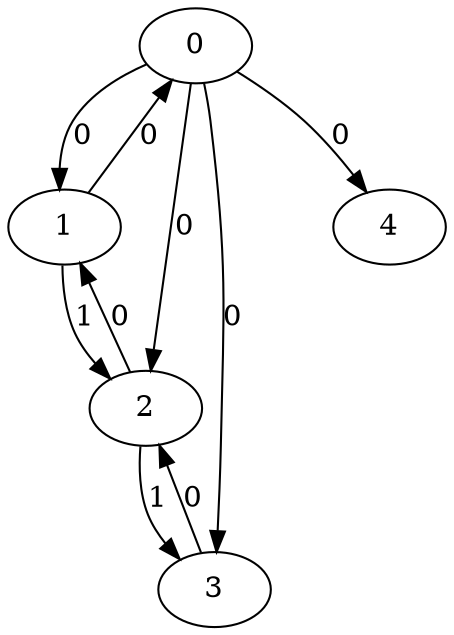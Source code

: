 // Source:1770 Canonical: -1 0 0 0 0 0 -1 1 -1 -1 -1 0 -1 1 -1 -1 -1 0 -1 -1 -1 -1 -1 -1 -1
digraph HRA_from_1770_graph_000 {
  0 -> 1 [label="0"];
  0 -> 2 [label="0"];
  0 -> 3 [label="0"];
  1 -> 0 [label="0"];
  1 -> 2 [label="1"];
  2 -> 1 [label="0"];
  2 -> 3 [label="1"];
  3 -> 2 [label="0"];
  0 -> 4 [label="0"];
}

// Source:1770 Canonical: -1 0 0 0 0 0 -1 1 -1 -1 -1 0 -1 1 -1 -1 -1 0 -1 -1 0 -1 -1 -1 -1
digraph HRA_from_1770_graph_001 {
  0 -> 1 [label="0"];
  0 -> 2 [label="0"];
  0 -> 3 [label="0"];
  1 -> 0 [label="0"];
  1 -> 2 [label="1"];
  2 -> 1 [label="0"];
  2 -> 3 [label="1"];
  3 -> 2 [label="0"];
  0 -> 4 [label="0"];
  4 -> 0 [label="0"];
}

// Source:1770 Canonical: -1 0 0 0 -1 0 -1 1 -1 0 -1 0 -1 1 -1 -1 -1 0 -1 -1 -1 -1 -1 -1 -1
digraph HRA_from_1770_graph_002 {
  0 -> 1 [label="0"];
  0 -> 2 [label="0"];
  0 -> 3 [label="0"];
  1 -> 0 [label="0"];
  1 -> 2 [label="1"];
  2 -> 1 [label="0"];
  2 -> 3 [label="1"];
  3 -> 2 [label="0"];
  1 -> 4 [label="0"];
}

// Source:1770 Canonical: -1 0 0 0 0 0 -1 1 -1 0 -1 0 -1 1 -1 -1 -1 0 -1 -1 -1 -1 -1 -1 -1
digraph HRA_from_1770_graph_003 {
  0 -> 1 [label="0"];
  0 -> 2 [label="0"];
  0 -> 3 [label="0"];
  1 -> 0 [label="0"];
  1 -> 2 [label="1"];
  2 -> 1 [label="0"];
  2 -> 3 [label="1"];
  3 -> 2 [label="0"];
  0 -> 4 [label="0"];
  1 -> 4 [label="0"];
}

// Source:1770 Canonical: -1 0 0 0 -1 0 -1 1 -1 0 -1 0 -1 1 -1 -1 -1 0 -1 -1 0 -1 -1 -1 -1
digraph HRA_from_1770_graph_004 {
  0 -> 1 [label="0"];
  0 -> 2 [label="0"];
  0 -> 3 [label="0"];
  1 -> 0 [label="0"];
  1 -> 2 [label="1"];
  2 -> 1 [label="0"];
  2 -> 3 [label="1"];
  3 -> 2 [label="0"];
  4 -> 0 [label="0"];
  1 -> 4 [label="0"];
}

// Source:1770 Canonical: -1 0 0 0 0 0 -1 1 -1 0 -1 0 -1 1 -1 -1 -1 0 -1 -1 0 -1 -1 -1 -1
digraph HRA_from_1770_graph_005 {
  0 -> 1 [label="0"];
  0 -> 2 [label="0"];
  0 -> 3 [label="0"];
  1 -> 0 [label="0"];
  1 -> 2 [label="1"];
  2 -> 1 [label="0"];
  2 -> 3 [label="1"];
  3 -> 2 [label="0"];
  0 -> 4 [label="0"];
  4 -> 0 [label="0"];
  1 -> 4 [label="0"];
}

// Source:1770 Canonical: -1 0 0 0 0 0 -1 1 -1 -1 -1 0 -1 1 -1 -1 -1 0 -1 -1 -1 0 -1 -1 -1
digraph HRA_from_1770_graph_006 {
  0 -> 1 [label="0"];
  0 -> 2 [label="0"];
  0 -> 3 [label="0"];
  1 -> 0 [label="0"];
  1 -> 2 [label="1"];
  2 -> 1 [label="0"];
  2 -> 3 [label="1"];
  3 -> 2 [label="0"];
  0 -> 4 [label="0"];
  4 -> 1 [label="0"];
}

// Source:1770 Canonical: -1 0 0 0 0 0 -1 1 -1 -1 -1 0 -1 1 -1 -1 -1 0 -1 -1 0 0 -1 -1 -1
digraph HRA_from_1770_graph_007 {
  0 -> 1 [label="0"];
  0 -> 2 [label="0"];
  0 -> 3 [label="0"];
  1 -> 0 [label="0"];
  1 -> 2 [label="1"];
  2 -> 1 [label="0"];
  2 -> 3 [label="1"];
  3 -> 2 [label="0"];
  0 -> 4 [label="0"];
  4 -> 0 [label="0"];
  4 -> 1 [label="0"];
}

// Source:1770 Canonical: -1 0 0 0 -1 0 -1 1 -1 0 -1 0 -1 1 -1 -1 -1 0 -1 -1 -1 0 -1 -1 -1
digraph HRA_from_1770_graph_008 {
  0 -> 1 [label="0"];
  0 -> 2 [label="0"];
  0 -> 3 [label="0"];
  1 -> 0 [label="0"];
  1 -> 2 [label="1"];
  2 -> 1 [label="0"];
  2 -> 3 [label="1"];
  3 -> 2 [label="0"];
  1 -> 4 [label="0"];
  4 -> 1 [label="0"];
}

// Source:1770 Canonical: -1 0 0 0 0 0 -1 1 -1 0 -1 0 -1 1 -1 -1 -1 0 -1 -1 -1 0 -1 -1 -1
digraph HRA_from_1770_graph_009 {
  0 -> 1 [label="0"];
  0 -> 2 [label="0"];
  0 -> 3 [label="0"];
  1 -> 0 [label="0"];
  1 -> 2 [label="1"];
  2 -> 1 [label="0"];
  2 -> 3 [label="1"];
  3 -> 2 [label="0"];
  0 -> 4 [label="0"];
  1 -> 4 [label="0"];
  4 -> 1 [label="0"];
}

// Source:1770 Canonical: -1 0 0 0 -1 0 -1 1 -1 0 -1 0 -1 1 -1 -1 -1 0 -1 -1 0 0 -1 -1 -1
digraph HRA_from_1770_graph_010 {
  0 -> 1 [label="0"];
  0 -> 2 [label="0"];
  0 -> 3 [label="0"];
  1 -> 0 [label="0"];
  1 -> 2 [label="1"];
  2 -> 1 [label="0"];
  2 -> 3 [label="1"];
  3 -> 2 [label="0"];
  4 -> 0 [label="0"];
  1 -> 4 [label="0"];
  4 -> 1 [label="0"];
}

// Source:1770 Canonical: -1 0 0 0 0 0 -1 1 -1 0 -1 0 -1 1 -1 -1 -1 0 -1 -1 0 0 -1 -1 -1
digraph HRA_from_1770_graph_011 {
  0 -> 1 [label="0"];
  0 -> 2 [label="0"];
  0 -> 3 [label="0"];
  1 -> 0 [label="0"];
  1 -> 2 [label="1"];
  2 -> 1 [label="0"];
  2 -> 3 [label="1"];
  3 -> 2 [label="0"];
  0 -> 4 [label="0"];
  4 -> 0 [label="0"];
  1 -> 4 [label="0"];
  4 -> 1 [label="0"];
}

// Source:1770 Canonical: -1 0 0 0 -1 0 -1 1 -1 -1 -1 0 -1 1 0 -1 -1 0 -1 -1 -1 -1 -1 -1 -1
digraph HRA_from_1770_graph_012 {
  0 -> 1 [label="0"];
  0 -> 2 [label="0"];
  0 -> 3 [label="0"];
  1 -> 0 [label="0"];
  1 -> 2 [label="1"];
  2 -> 1 [label="0"];
  2 -> 3 [label="1"];
  3 -> 2 [label="0"];
  2 -> 4 [label="0"];
}

// Source:1770 Canonical: -1 0 0 0 0 0 -1 1 -1 -1 -1 0 -1 1 0 -1 -1 0 -1 -1 -1 -1 -1 -1 -1
digraph HRA_from_1770_graph_013 {
  0 -> 1 [label="0"];
  0 -> 2 [label="0"];
  0 -> 3 [label="0"];
  1 -> 0 [label="0"];
  1 -> 2 [label="1"];
  2 -> 1 [label="0"];
  2 -> 3 [label="1"];
  3 -> 2 [label="0"];
  0 -> 4 [label="0"];
  2 -> 4 [label="0"];
}

// Source:1770 Canonical: -1 0 0 0 -1 0 -1 1 -1 -1 -1 0 -1 1 0 -1 -1 0 -1 -1 0 -1 -1 -1 -1
digraph HRA_from_1770_graph_014 {
  0 -> 1 [label="0"];
  0 -> 2 [label="0"];
  0 -> 3 [label="0"];
  1 -> 0 [label="0"];
  1 -> 2 [label="1"];
  2 -> 1 [label="0"];
  2 -> 3 [label="1"];
  3 -> 2 [label="0"];
  4 -> 0 [label="0"];
  2 -> 4 [label="0"];
}

// Source:1770 Canonical: -1 0 0 0 0 0 -1 1 -1 -1 -1 0 -1 1 0 -1 -1 0 -1 -1 0 -1 -1 -1 -1
digraph HRA_from_1770_graph_015 {
  0 -> 1 [label="0"];
  0 -> 2 [label="0"];
  0 -> 3 [label="0"];
  1 -> 0 [label="0"];
  1 -> 2 [label="1"];
  2 -> 1 [label="0"];
  2 -> 3 [label="1"];
  3 -> 2 [label="0"];
  0 -> 4 [label="0"];
  4 -> 0 [label="0"];
  2 -> 4 [label="0"];
}

// Source:1770 Canonical: -1 0 0 0 -1 0 -1 1 -1 0 -1 0 -1 1 0 -1 -1 0 -1 -1 -1 -1 -1 -1 -1
digraph HRA_from_1770_graph_016 {
  0 -> 1 [label="0"];
  0 -> 2 [label="0"];
  0 -> 3 [label="0"];
  1 -> 0 [label="0"];
  1 -> 2 [label="1"];
  2 -> 1 [label="0"];
  2 -> 3 [label="1"];
  3 -> 2 [label="0"];
  1 -> 4 [label="0"];
  2 -> 4 [label="0"];
}

// Source:1770 Canonical: -1 0 0 0 0 0 -1 1 -1 0 -1 0 -1 1 0 -1 -1 0 -1 -1 -1 -1 -1 -1 -1
digraph HRA_from_1770_graph_017 {
  0 -> 1 [label="0"];
  0 -> 2 [label="0"];
  0 -> 3 [label="0"];
  1 -> 0 [label="0"];
  1 -> 2 [label="1"];
  2 -> 1 [label="0"];
  2 -> 3 [label="1"];
  3 -> 2 [label="0"];
  0 -> 4 [label="0"];
  1 -> 4 [label="0"];
  2 -> 4 [label="0"];
}

// Source:1770 Canonical: -1 0 0 0 -1 0 -1 1 -1 0 -1 0 -1 1 0 -1 -1 0 -1 -1 0 -1 -1 -1 -1
digraph HRA_from_1770_graph_018 {
  0 -> 1 [label="0"];
  0 -> 2 [label="0"];
  0 -> 3 [label="0"];
  1 -> 0 [label="0"];
  1 -> 2 [label="1"];
  2 -> 1 [label="0"];
  2 -> 3 [label="1"];
  3 -> 2 [label="0"];
  4 -> 0 [label="0"];
  1 -> 4 [label="0"];
  2 -> 4 [label="0"];
}

// Source:1770 Canonical: -1 0 0 0 0 0 -1 1 -1 0 -1 0 -1 1 0 -1 -1 0 -1 -1 0 -1 -1 -1 -1
digraph HRA_from_1770_graph_019 {
  0 -> 1 [label="0"];
  0 -> 2 [label="0"];
  0 -> 3 [label="0"];
  1 -> 0 [label="0"];
  1 -> 2 [label="1"];
  2 -> 1 [label="0"];
  2 -> 3 [label="1"];
  3 -> 2 [label="0"];
  0 -> 4 [label="0"];
  4 -> 0 [label="0"];
  1 -> 4 [label="0"];
  2 -> 4 [label="0"];
}

// Source:1770 Canonical: -1 0 0 0 -1 0 -1 1 -1 -1 -1 0 -1 1 0 -1 -1 0 -1 -1 -1 0 -1 -1 -1
digraph HRA_from_1770_graph_020 {
  0 -> 1 [label="0"];
  0 -> 2 [label="0"];
  0 -> 3 [label="0"];
  1 -> 0 [label="0"];
  1 -> 2 [label="1"];
  2 -> 1 [label="0"];
  2 -> 3 [label="1"];
  3 -> 2 [label="0"];
  4 -> 1 [label="0"];
  2 -> 4 [label="0"];
}

// Source:1770 Canonical: -1 0 0 0 0 0 -1 1 -1 -1 -1 0 -1 1 0 -1 -1 0 -1 -1 -1 0 -1 -1 -1
digraph HRA_from_1770_graph_021 {
  0 -> 1 [label="0"];
  0 -> 2 [label="0"];
  0 -> 3 [label="0"];
  1 -> 0 [label="0"];
  1 -> 2 [label="1"];
  2 -> 1 [label="0"];
  2 -> 3 [label="1"];
  3 -> 2 [label="0"];
  0 -> 4 [label="0"];
  4 -> 1 [label="0"];
  2 -> 4 [label="0"];
}

// Source:1770 Canonical: -1 0 0 0 -1 0 -1 1 -1 -1 -1 0 -1 1 0 -1 -1 0 -1 -1 0 0 -1 -1 -1
digraph HRA_from_1770_graph_022 {
  0 -> 1 [label="0"];
  0 -> 2 [label="0"];
  0 -> 3 [label="0"];
  1 -> 0 [label="0"];
  1 -> 2 [label="1"];
  2 -> 1 [label="0"];
  2 -> 3 [label="1"];
  3 -> 2 [label="0"];
  4 -> 0 [label="0"];
  4 -> 1 [label="0"];
  2 -> 4 [label="0"];
}

// Source:1770 Canonical: -1 0 0 0 0 0 -1 1 -1 -1 -1 0 -1 1 0 -1 -1 0 -1 -1 0 0 -1 -1 -1
digraph HRA_from_1770_graph_023 {
  0 -> 1 [label="0"];
  0 -> 2 [label="0"];
  0 -> 3 [label="0"];
  1 -> 0 [label="0"];
  1 -> 2 [label="1"];
  2 -> 1 [label="0"];
  2 -> 3 [label="1"];
  3 -> 2 [label="0"];
  0 -> 4 [label="0"];
  4 -> 0 [label="0"];
  4 -> 1 [label="0"];
  2 -> 4 [label="0"];
}

// Source:1770 Canonical: -1 0 0 0 -1 0 -1 1 -1 0 -1 0 -1 1 0 -1 -1 0 -1 -1 -1 0 -1 -1 -1
digraph HRA_from_1770_graph_024 {
  0 -> 1 [label="0"];
  0 -> 2 [label="0"];
  0 -> 3 [label="0"];
  1 -> 0 [label="0"];
  1 -> 2 [label="1"];
  2 -> 1 [label="0"];
  2 -> 3 [label="1"];
  3 -> 2 [label="0"];
  1 -> 4 [label="0"];
  4 -> 1 [label="0"];
  2 -> 4 [label="0"];
}

// Source:1770 Canonical: -1 0 0 0 0 0 -1 1 -1 0 -1 0 -1 1 0 -1 -1 0 -1 -1 -1 0 -1 -1 -1
digraph HRA_from_1770_graph_025 {
  0 -> 1 [label="0"];
  0 -> 2 [label="0"];
  0 -> 3 [label="0"];
  1 -> 0 [label="0"];
  1 -> 2 [label="1"];
  2 -> 1 [label="0"];
  2 -> 3 [label="1"];
  3 -> 2 [label="0"];
  0 -> 4 [label="0"];
  1 -> 4 [label="0"];
  4 -> 1 [label="0"];
  2 -> 4 [label="0"];
}

// Source:1770 Canonical: -1 0 0 0 -1 0 -1 1 -1 0 -1 0 -1 1 0 -1 -1 0 -1 -1 0 0 -1 -1 -1
digraph HRA_from_1770_graph_026 {
  0 -> 1 [label="0"];
  0 -> 2 [label="0"];
  0 -> 3 [label="0"];
  1 -> 0 [label="0"];
  1 -> 2 [label="1"];
  2 -> 1 [label="0"];
  2 -> 3 [label="1"];
  3 -> 2 [label="0"];
  4 -> 0 [label="0"];
  1 -> 4 [label="0"];
  4 -> 1 [label="0"];
  2 -> 4 [label="0"];
}

// Source:1770 Canonical: -1 0 0 0 0 0 -1 1 -1 0 -1 0 -1 1 0 -1 -1 0 -1 -1 0 0 -1 -1 -1
digraph HRA_from_1770_graph_027 {
  0 -> 1 [label="0"];
  0 -> 2 [label="0"];
  0 -> 3 [label="0"];
  1 -> 0 [label="0"];
  1 -> 2 [label="1"];
  2 -> 1 [label="0"];
  2 -> 3 [label="1"];
  3 -> 2 [label="0"];
  0 -> 4 [label="0"];
  4 -> 0 [label="0"];
  1 -> 4 [label="0"];
  4 -> 1 [label="0"];
  2 -> 4 [label="0"];
}

// Source:1770 Canonical: -1 0 0 0 0 0 -1 1 -1 -1 -1 0 -1 1 -1 -1 -1 0 -1 -1 -1 -1 0 -1 -1
digraph HRA_from_1770_graph_028 {
  0 -> 1 [label="0"];
  0 -> 2 [label="0"];
  0 -> 3 [label="0"];
  1 -> 0 [label="0"];
  1 -> 2 [label="1"];
  2 -> 1 [label="0"];
  2 -> 3 [label="1"];
  3 -> 2 [label="0"];
  0 -> 4 [label="0"];
  4 -> 2 [label="0"];
}

// Source:1770 Canonical: -1 0 0 0 0 0 -1 1 -1 -1 -1 0 -1 1 -1 -1 -1 0 -1 -1 0 -1 0 -1 -1
digraph HRA_from_1770_graph_029 {
  0 -> 1 [label="0"];
  0 -> 2 [label="0"];
  0 -> 3 [label="0"];
  1 -> 0 [label="0"];
  1 -> 2 [label="1"];
  2 -> 1 [label="0"];
  2 -> 3 [label="1"];
  3 -> 2 [label="0"];
  0 -> 4 [label="0"];
  4 -> 0 [label="0"];
  4 -> 2 [label="0"];
}

// Source:1770 Canonical: -1 0 0 0 -1 0 -1 1 -1 0 -1 0 -1 1 -1 -1 -1 0 -1 -1 -1 -1 0 -1 -1
digraph HRA_from_1770_graph_030 {
  0 -> 1 [label="0"];
  0 -> 2 [label="0"];
  0 -> 3 [label="0"];
  1 -> 0 [label="0"];
  1 -> 2 [label="1"];
  2 -> 1 [label="0"];
  2 -> 3 [label="1"];
  3 -> 2 [label="0"];
  1 -> 4 [label="0"];
  4 -> 2 [label="0"];
}

// Source:1770 Canonical: -1 0 0 0 0 0 -1 1 -1 0 -1 0 -1 1 -1 -1 -1 0 -1 -1 -1 -1 0 -1 -1
digraph HRA_from_1770_graph_031 {
  0 -> 1 [label="0"];
  0 -> 2 [label="0"];
  0 -> 3 [label="0"];
  1 -> 0 [label="0"];
  1 -> 2 [label="1"];
  2 -> 1 [label="0"];
  2 -> 3 [label="1"];
  3 -> 2 [label="0"];
  0 -> 4 [label="0"];
  1 -> 4 [label="0"];
  4 -> 2 [label="0"];
}

// Source:1770 Canonical: -1 0 0 0 -1 0 -1 1 -1 0 -1 0 -1 1 -1 -1 -1 0 -1 -1 0 -1 0 -1 -1
digraph HRA_from_1770_graph_032 {
  0 -> 1 [label="0"];
  0 -> 2 [label="0"];
  0 -> 3 [label="0"];
  1 -> 0 [label="0"];
  1 -> 2 [label="1"];
  2 -> 1 [label="0"];
  2 -> 3 [label="1"];
  3 -> 2 [label="0"];
  4 -> 0 [label="0"];
  1 -> 4 [label="0"];
  4 -> 2 [label="0"];
}

// Source:1770 Canonical: -1 0 0 0 0 0 -1 1 -1 0 -1 0 -1 1 -1 -1 -1 0 -1 -1 0 -1 0 -1 -1
digraph HRA_from_1770_graph_033 {
  0 -> 1 [label="0"];
  0 -> 2 [label="0"];
  0 -> 3 [label="0"];
  1 -> 0 [label="0"];
  1 -> 2 [label="1"];
  2 -> 1 [label="0"];
  2 -> 3 [label="1"];
  3 -> 2 [label="0"];
  0 -> 4 [label="0"];
  4 -> 0 [label="0"];
  1 -> 4 [label="0"];
  4 -> 2 [label="0"];
}

// Source:1770 Canonical: -1 0 0 0 0 0 -1 1 -1 -1 -1 0 -1 1 -1 -1 -1 0 -1 -1 -1 0 0 -1 -1
digraph HRA_from_1770_graph_034 {
  0 -> 1 [label="0"];
  0 -> 2 [label="0"];
  0 -> 3 [label="0"];
  1 -> 0 [label="0"];
  1 -> 2 [label="1"];
  2 -> 1 [label="0"];
  2 -> 3 [label="1"];
  3 -> 2 [label="0"];
  0 -> 4 [label="0"];
  4 -> 1 [label="0"];
  4 -> 2 [label="0"];
}

// Source:1770 Canonical: -1 0 0 0 0 0 -1 1 -1 -1 -1 0 -1 1 -1 -1 -1 0 -1 -1 0 0 0 -1 -1
digraph HRA_from_1770_graph_035 {
  0 -> 1 [label="0"];
  0 -> 2 [label="0"];
  0 -> 3 [label="0"];
  1 -> 0 [label="0"];
  1 -> 2 [label="1"];
  2 -> 1 [label="0"];
  2 -> 3 [label="1"];
  3 -> 2 [label="0"];
  0 -> 4 [label="0"];
  4 -> 0 [label="0"];
  4 -> 1 [label="0"];
  4 -> 2 [label="0"];
}

// Source:1770 Canonical: -1 0 0 0 -1 0 -1 1 -1 0 -1 0 -1 1 -1 -1 -1 0 -1 -1 -1 0 0 -1 -1
digraph HRA_from_1770_graph_036 {
  0 -> 1 [label="0"];
  0 -> 2 [label="0"];
  0 -> 3 [label="0"];
  1 -> 0 [label="0"];
  1 -> 2 [label="1"];
  2 -> 1 [label="0"];
  2 -> 3 [label="1"];
  3 -> 2 [label="0"];
  1 -> 4 [label="0"];
  4 -> 1 [label="0"];
  4 -> 2 [label="0"];
}

// Source:1770 Canonical: -1 0 0 0 0 0 -1 1 -1 0 -1 0 -1 1 -1 -1 -1 0 -1 -1 -1 0 0 -1 -1
digraph HRA_from_1770_graph_037 {
  0 -> 1 [label="0"];
  0 -> 2 [label="0"];
  0 -> 3 [label="0"];
  1 -> 0 [label="0"];
  1 -> 2 [label="1"];
  2 -> 1 [label="0"];
  2 -> 3 [label="1"];
  3 -> 2 [label="0"];
  0 -> 4 [label="0"];
  1 -> 4 [label="0"];
  4 -> 1 [label="0"];
  4 -> 2 [label="0"];
}

// Source:1770 Canonical: -1 0 0 0 -1 0 -1 1 -1 0 -1 0 -1 1 -1 -1 -1 0 -1 -1 0 0 0 -1 -1
digraph HRA_from_1770_graph_038 {
  0 -> 1 [label="0"];
  0 -> 2 [label="0"];
  0 -> 3 [label="0"];
  1 -> 0 [label="0"];
  1 -> 2 [label="1"];
  2 -> 1 [label="0"];
  2 -> 3 [label="1"];
  3 -> 2 [label="0"];
  4 -> 0 [label="0"];
  1 -> 4 [label="0"];
  4 -> 1 [label="0"];
  4 -> 2 [label="0"];
}

// Source:1770 Canonical: -1 0 0 0 0 0 -1 1 -1 0 -1 0 -1 1 -1 -1 -1 0 -1 -1 0 0 0 -1 -1
digraph HRA_from_1770_graph_039 {
  0 -> 1 [label="0"];
  0 -> 2 [label="0"];
  0 -> 3 [label="0"];
  1 -> 0 [label="0"];
  1 -> 2 [label="1"];
  2 -> 1 [label="0"];
  2 -> 3 [label="1"];
  3 -> 2 [label="0"];
  0 -> 4 [label="0"];
  4 -> 0 [label="0"];
  1 -> 4 [label="0"];
  4 -> 1 [label="0"];
  4 -> 2 [label="0"];
}

// Source:1770 Canonical: -1 0 0 0 -1 0 -1 1 -1 -1 -1 0 -1 1 0 -1 -1 0 -1 -1 -1 -1 0 -1 -1
digraph HRA_from_1770_graph_040 {
  0 -> 1 [label="0"];
  0 -> 2 [label="0"];
  0 -> 3 [label="0"];
  1 -> 0 [label="0"];
  1 -> 2 [label="1"];
  2 -> 1 [label="0"];
  2 -> 3 [label="1"];
  3 -> 2 [label="0"];
  2 -> 4 [label="0"];
  4 -> 2 [label="0"];
}

// Source:1770 Canonical: -1 0 0 0 0 0 -1 1 -1 -1 -1 0 -1 1 0 -1 -1 0 -1 -1 -1 -1 0 -1 -1
digraph HRA_from_1770_graph_041 {
  0 -> 1 [label="0"];
  0 -> 2 [label="0"];
  0 -> 3 [label="0"];
  1 -> 0 [label="0"];
  1 -> 2 [label="1"];
  2 -> 1 [label="0"];
  2 -> 3 [label="1"];
  3 -> 2 [label="0"];
  0 -> 4 [label="0"];
  2 -> 4 [label="0"];
  4 -> 2 [label="0"];
}

// Source:1770 Canonical: -1 0 0 0 -1 0 -1 1 -1 -1 -1 0 -1 1 0 -1 -1 0 -1 -1 0 -1 0 -1 -1
digraph HRA_from_1770_graph_042 {
  0 -> 1 [label="0"];
  0 -> 2 [label="0"];
  0 -> 3 [label="0"];
  1 -> 0 [label="0"];
  1 -> 2 [label="1"];
  2 -> 1 [label="0"];
  2 -> 3 [label="1"];
  3 -> 2 [label="0"];
  4 -> 0 [label="0"];
  2 -> 4 [label="0"];
  4 -> 2 [label="0"];
}

// Source:1770 Canonical: -1 0 0 0 0 0 -1 1 -1 -1 -1 0 -1 1 0 -1 -1 0 -1 -1 0 -1 0 -1 -1
digraph HRA_from_1770_graph_043 {
  0 -> 1 [label="0"];
  0 -> 2 [label="0"];
  0 -> 3 [label="0"];
  1 -> 0 [label="0"];
  1 -> 2 [label="1"];
  2 -> 1 [label="0"];
  2 -> 3 [label="1"];
  3 -> 2 [label="0"];
  0 -> 4 [label="0"];
  4 -> 0 [label="0"];
  2 -> 4 [label="0"];
  4 -> 2 [label="0"];
}

// Source:1770 Canonical: -1 0 0 0 -1 0 -1 1 -1 0 -1 0 -1 1 0 -1 -1 0 -1 -1 -1 -1 0 -1 -1
digraph HRA_from_1770_graph_044 {
  0 -> 1 [label="0"];
  0 -> 2 [label="0"];
  0 -> 3 [label="0"];
  1 -> 0 [label="0"];
  1 -> 2 [label="1"];
  2 -> 1 [label="0"];
  2 -> 3 [label="1"];
  3 -> 2 [label="0"];
  1 -> 4 [label="0"];
  2 -> 4 [label="0"];
  4 -> 2 [label="0"];
}

// Source:1770 Canonical: -1 0 0 0 0 0 -1 1 -1 0 -1 0 -1 1 0 -1 -1 0 -1 -1 -1 -1 0 -1 -1
digraph HRA_from_1770_graph_045 {
  0 -> 1 [label="0"];
  0 -> 2 [label="0"];
  0 -> 3 [label="0"];
  1 -> 0 [label="0"];
  1 -> 2 [label="1"];
  2 -> 1 [label="0"];
  2 -> 3 [label="1"];
  3 -> 2 [label="0"];
  0 -> 4 [label="0"];
  1 -> 4 [label="0"];
  2 -> 4 [label="0"];
  4 -> 2 [label="0"];
}

// Source:1770 Canonical: -1 0 0 0 -1 0 -1 1 -1 0 -1 0 -1 1 0 -1 -1 0 -1 -1 0 -1 0 -1 -1
digraph HRA_from_1770_graph_046 {
  0 -> 1 [label="0"];
  0 -> 2 [label="0"];
  0 -> 3 [label="0"];
  1 -> 0 [label="0"];
  1 -> 2 [label="1"];
  2 -> 1 [label="0"];
  2 -> 3 [label="1"];
  3 -> 2 [label="0"];
  4 -> 0 [label="0"];
  1 -> 4 [label="0"];
  2 -> 4 [label="0"];
  4 -> 2 [label="0"];
}

// Source:1770 Canonical: -1 0 0 0 0 0 -1 1 -1 0 -1 0 -1 1 0 -1 -1 0 -1 -1 0 -1 0 -1 -1
digraph HRA_from_1770_graph_047 {
  0 -> 1 [label="0"];
  0 -> 2 [label="0"];
  0 -> 3 [label="0"];
  1 -> 0 [label="0"];
  1 -> 2 [label="1"];
  2 -> 1 [label="0"];
  2 -> 3 [label="1"];
  3 -> 2 [label="0"];
  0 -> 4 [label="0"];
  4 -> 0 [label="0"];
  1 -> 4 [label="0"];
  2 -> 4 [label="0"];
  4 -> 2 [label="0"];
}

// Source:1770 Canonical: -1 0 0 0 -1 0 -1 1 -1 -1 -1 0 -1 1 0 -1 -1 0 -1 -1 -1 0 0 -1 -1
digraph HRA_from_1770_graph_048 {
  0 -> 1 [label="0"];
  0 -> 2 [label="0"];
  0 -> 3 [label="0"];
  1 -> 0 [label="0"];
  1 -> 2 [label="1"];
  2 -> 1 [label="0"];
  2 -> 3 [label="1"];
  3 -> 2 [label="0"];
  4 -> 1 [label="0"];
  2 -> 4 [label="0"];
  4 -> 2 [label="0"];
}

// Source:1770 Canonical: -1 0 0 0 0 0 -1 1 -1 -1 -1 0 -1 1 0 -1 -1 0 -1 -1 -1 0 0 -1 -1
digraph HRA_from_1770_graph_049 {
  0 -> 1 [label="0"];
  0 -> 2 [label="0"];
  0 -> 3 [label="0"];
  1 -> 0 [label="0"];
  1 -> 2 [label="1"];
  2 -> 1 [label="0"];
  2 -> 3 [label="1"];
  3 -> 2 [label="0"];
  0 -> 4 [label="0"];
  4 -> 1 [label="0"];
  2 -> 4 [label="0"];
  4 -> 2 [label="0"];
}

// Source:1770 Canonical: -1 0 0 0 -1 0 -1 1 -1 -1 -1 0 -1 1 0 -1 -1 0 -1 -1 0 0 0 -1 -1
digraph HRA_from_1770_graph_050 {
  0 -> 1 [label="0"];
  0 -> 2 [label="0"];
  0 -> 3 [label="0"];
  1 -> 0 [label="0"];
  1 -> 2 [label="1"];
  2 -> 1 [label="0"];
  2 -> 3 [label="1"];
  3 -> 2 [label="0"];
  4 -> 0 [label="0"];
  4 -> 1 [label="0"];
  2 -> 4 [label="0"];
  4 -> 2 [label="0"];
}

// Source:1770 Canonical: -1 0 0 0 0 0 -1 1 -1 -1 -1 0 -1 1 0 -1 -1 0 -1 -1 0 0 0 -1 -1
digraph HRA_from_1770_graph_051 {
  0 -> 1 [label="0"];
  0 -> 2 [label="0"];
  0 -> 3 [label="0"];
  1 -> 0 [label="0"];
  1 -> 2 [label="1"];
  2 -> 1 [label="0"];
  2 -> 3 [label="1"];
  3 -> 2 [label="0"];
  0 -> 4 [label="0"];
  4 -> 0 [label="0"];
  4 -> 1 [label="0"];
  2 -> 4 [label="0"];
  4 -> 2 [label="0"];
}

// Source:1770 Canonical: -1 0 0 0 -1 0 -1 1 -1 0 -1 0 -1 1 0 -1 -1 0 -1 -1 -1 0 0 -1 -1
digraph HRA_from_1770_graph_052 {
  0 -> 1 [label="0"];
  0 -> 2 [label="0"];
  0 -> 3 [label="0"];
  1 -> 0 [label="0"];
  1 -> 2 [label="1"];
  2 -> 1 [label="0"];
  2 -> 3 [label="1"];
  3 -> 2 [label="0"];
  1 -> 4 [label="0"];
  4 -> 1 [label="0"];
  2 -> 4 [label="0"];
  4 -> 2 [label="0"];
}

// Source:1770 Canonical: -1 0 0 0 0 0 -1 1 -1 0 -1 0 -1 1 0 -1 -1 0 -1 -1 -1 0 0 -1 -1
digraph HRA_from_1770_graph_053 {
  0 -> 1 [label="0"];
  0 -> 2 [label="0"];
  0 -> 3 [label="0"];
  1 -> 0 [label="0"];
  1 -> 2 [label="1"];
  2 -> 1 [label="0"];
  2 -> 3 [label="1"];
  3 -> 2 [label="0"];
  0 -> 4 [label="0"];
  1 -> 4 [label="0"];
  4 -> 1 [label="0"];
  2 -> 4 [label="0"];
  4 -> 2 [label="0"];
}

// Source:1770 Canonical: -1 0 0 0 -1 0 -1 1 -1 0 -1 0 -1 1 0 -1 -1 0 -1 -1 0 0 0 -1 -1
digraph HRA_from_1770_graph_054 {
  0 -> 1 [label="0"];
  0 -> 2 [label="0"];
  0 -> 3 [label="0"];
  1 -> 0 [label="0"];
  1 -> 2 [label="1"];
  2 -> 1 [label="0"];
  2 -> 3 [label="1"];
  3 -> 2 [label="0"];
  4 -> 0 [label="0"];
  1 -> 4 [label="0"];
  4 -> 1 [label="0"];
  2 -> 4 [label="0"];
  4 -> 2 [label="0"];
}

// Source:1770 Canonical: -1 0 0 0 0 0 -1 1 -1 0 -1 0 -1 1 0 -1 -1 0 -1 -1 0 0 0 -1 -1
digraph HRA_from_1770_graph_055 {
  0 -> 1 [label="0"];
  0 -> 2 [label="0"];
  0 -> 3 [label="0"];
  1 -> 0 [label="0"];
  1 -> 2 [label="1"];
  2 -> 1 [label="0"];
  2 -> 3 [label="1"];
  3 -> 2 [label="0"];
  0 -> 4 [label="0"];
  4 -> 0 [label="0"];
  1 -> 4 [label="0"];
  4 -> 1 [label="0"];
  2 -> 4 [label="0"];
  4 -> 2 [label="0"];
}

// Source:1770 Canonical: -1 0 0 0 -1 0 -1 1 -1 -1 -1 0 -1 1 -1 -1 -1 0 -1 0 -1 -1 -1 -1 -1
digraph HRA_from_1770_graph_056 {
  0 -> 1 [label="0"];
  0 -> 2 [label="0"];
  0 -> 3 [label="0"];
  1 -> 0 [label="0"];
  1 -> 2 [label="1"];
  2 -> 1 [label="0"];
  2 -> 3 [label="1"];
  3 -> 2 [label="0"];
  3 -> 4 [label="0"];
}

// Source:1770 Canonical: -1 0 0 0 0 0 -1 1 -1 -1 -1 0 -1 1 -1 -1 -1 0 -1 0 -1 -1 -1 -1 -1
digraph HRA_from_1770_graph_057 {
  0 -> 1 [label="0"];
  0 -> 2 [label="0"];
  0 -> 3 [label="0"];
  1 -> 0 [label="0"];
  1 -> 2 [label="1"];
  2 -> 1 [label="0"];
  2 -> 3 [label="1"];
  3 -> 2 [label="0"];
  0 -> 4 [label="0"];
  3 -> 4 [label="0"];
}

// Source:1770 Canonical: -1 0 0 0 -1 0 -1 1 -1 -1 -1 0 -1 1 -1 -1 -1 0 -1 0 0 -1 -1 -1 -1
digraph HRA_from_1770_graph_058 {
  0 -> 1 [label="0"];
  0 -> 2 [label="0"];
  0 -> 3 [label="0"];
  1 -> 0 [label="0"];
  1 -> 2 [label="1"];
  2 -> 1 [label="0"];
  2 -> 3 [label="1"];
  3 -> 2 [label="0"];
  4 -> 0 [label="0"];
  3 -> 4 [label="0"];
}

// Source:1770 Canonical: -1 0 0 0 0 0 -1 1 -1 -1 -1 0 -1 1 -1 -1 -1 0 -1 0 0 -1 -1 -1 -1
digraph HRA_from_1770_graph_059 {
  0 -> 1 [label="0"];
  0 -> 2 [label="0"];
  0 -> 3 [label="0"];
  1 -> 0 [label="0"];
  1 -> 2 [label="1"];
  2 -> 1 [label="0"];
  2 -> 3 [label="1"];
  3 -> 2 [label="0"];
  0 -> 4 [label="0"];
  4 -> 0 [label="0"];
  3 -> 4 [label="0"];
}

// Source:1770 Canonical: -1 0 0 0 -1 0 -1 1 -1 0 -1 0 -1 1 -1 -1 -1 0 -1 0 -1 -1 -1 -1 -1
digraph HRA_from_1770_graph_060 {
  0 -> 1 [label="0"];
  0 -> 2 [label="0"];
  0 -> 3 [label="0"];
  1 -> 0 [label="0"];
  1 -> 2 [label="1"];
  2 -> 1 [label="0"];
  2 -> 3 [label="1"];
  3 -> 2 [label="0"];
  1 -> 4 [label="0"];
  3 -> 4 [label="0"];
}

// Source:1770 Canonical: -1 0 0 0 0 0 -1 1 -1 0 -1 0 -1 1 -1 -1 -1 0 -1 0 -1 -1 -1 -1 -1
digraph HRA_from_1770_graph_061 {
  0 -> 1 [label="0"];
  0 -> 2 [label="0"];
  0 -> 3 [label="0"];
  1 -> 0 [label="0"];
  1 -> 2 [label="1"];
  2 -> 1 [label="0"];
  2 -> 3 [label="1"];
  3 -> 2 [label="0"];
  0 -> 4 [label="0"];
  1 -> 4 [label="0"];
  3 -> 4 [label="0"];
}

// Source:1770 Canonical: -1 0 0 0 -1 0 -1 1 -1 0 -1 0 -1 1 -1 -1 -1 0 -1 0 0 -1 -1 -1 -1
digraph HRA_from_1770_graph_062 {
  0 -> 1 [label="0"];
  0 -> 2 [label="0"];
  0 -> 3 [label="0"];
  1 -> 0 [label="0"];
  1 -> 2 [label="1"];
  2 -> 1 [label="0"];
  2 -> 3 [label="1"];
  3 -> 2 [label="0"];
  4 -> 0 [label="0"];
  1 -> 4 [label="0"];
  3 -> 4 [label="0"];
}

// Source:1770 Canonical: -1 0 0 0 0 0 -1 1 -1 0 -1 0 -1 1 -1 -1 -1 0 -1 0 0 -1 -1 -1 -1
digraph HRA_from_1770_graph_063 {
  0 -> 1 [label="0"];
  0 -> 2 [label="0"];
  0 -> 3 [label="0"];
  1 -> 0 [label="0"];
  1 -> 2 [label="1"];
  2 -> 1 [label="0"];
  2 -> 3 [label="1"];
  3 -> 2 [label="0"];
  0 -> 4 [label="0"];
  4 -> 0 [label="0"];
  1 -> 4 [label="0"];
  3 -> 4 [label="0"];
}

// Source:1770 Canonical: -1 0 0 0 -1 0 -1 1 -1 -1 -1 0 -1 1 -1 -1 -1 0 -1 0 -1 0 -1 -1 -1
digraph HRA_from_1770_graph_064 {
  0 -> 1 [label="0"];
  0 -> 2 [label="0"];
  0 -> 3 [label="0"];
  1 -> 0 [label="0"];
  1 -> 2 [label="1"];
  2 -> 1 [label="0"];
  2 -> 3 [label="1"];
  3 -> 2 [label="0"];
  4 -> 1 [label="0"];
  3 -> 4 [label="0"];
}

// Source:1770 Canonical: -1 0 0 0 0 0 -1 1 -1 -1 -1 0 -1 1 -1 -1 -1 0 -1 0 -1 0 -1 -1 -1
digraph HRA_from_1770_graph_065 {
  0 -> 1 [label="0"];
  0 -> 2 [label="0"];
  0 -> 3 [label="0"];
  1 -> 0 [label="0"];
  1 -> 2 [label="1"];
  2 -> 1 [label="0"];
  2 -> 3 [label="1"];
  3 -> 2 [label="0"];
  0 -> 4 [label="0"];
  4 -> 1 [label="0"];
  3 -> 4 [label="0"];
}

// Source:1770 Canonical: -1 0 0 0 -1 0 -1 1 -1 -1 -1 0 -1 1 -1 -1 -1 0 -1 0 0 0 -1 -1 -1
digraph HRA_from_1770_graph_066 {
  0 -> 1 [label="0"];
  0 -> 2 [label="0"];
  0 -> 3 [label="0"];
  1 -> 0 [label="0"];
  1 -> 2 [label="1"];
  2 -> 1 [label="0"];
  2 -> 3 [label="1"];
  3 -> 2 [label="0"];
  4 -> 0 [label="0"];
  4 -> 1 [label="0"];
  3 -> 4 [label="0"];
}

// Source:1770 Canonical: -1 0 0 0 0 0 -1 1 -1 -1 -1 0 -1 1 -1 -1 -1 0 -1 0 0 0 -1 -1 -1
digraph HRA_from_1770_graph_067 {
  0 -> 1 [label="0"];
  0 -> 2 [label="0"];
  0 -> 3 [label="0"];
  1 -> 0 [label="0"];
  1 -> 2 [label="1"];
  2 -> 1 [label="0"];
  2 -> 3 [label="1"];
  3 -> 2 [label="0"];
  0 -> 4 [label="0"];
  4 -> 0 [label="0"];
  4 -> 1 [label="0"];
  3 -> 4 [label="0"];
}

// Source:1770 Canonical: -1 0 0 0 -1 0 -1 1 -1 0 -1 0 -1 1 -1 -1 -1 0 -1 0 -1 0 -1 -1 -1
digraph HRA_from_1770_graph_068 {
  0 -> 1 [label="0"];
  0 -> 2 [label="0"];
  0 -> 3 [label="0"];
  1 -> 0 [label="0"];
  1 -> 2 [label="1"];
  2 -> 1 [label="0"];
  2 -> 3 [label="1"];
  3 -> 2 [label="0"];
  1 -> 4 [label="0"];
  4 -> 1 [label="0"];
  3 -> 4 [label="0"];
}

// Source:1770 Canonical: -1 0 0 0 0 0 -1 1 -1 0 -1 0 -1 1 -1 -1 -1 0 -1 0 -1 0 -1 -1 -1
digraph HRA_from_1770_graph_069 {
  0 -> 1 [label="0"];
  0 -> 2 [label="0"];
  0 -> 3 [label="0"];
  1 -> 0 [label="0"];
  1 -> 2 [label="1"];
  2 -> 1 [label="0"];
  2 -> 3 [label="1"];
  3 -> 2 [label="0"];
  0 -> 4 [label="0"];
  1 -> 4 [label="0"];
  4 -> 1 [label="0"];
  3 -> 4 [label="0"];
}

// Source:1770 Canonical: -1 0 0 0 -1 0 -1 1 -1 0 -1 0 -1 1 -1 -1 -1 0 -1 0 0 0 -1 -1 -1
digraph HRA_from_1770_graph_070 {
  0 -> 1 [label="0"];
  0 -> 2 [label="0"];
  0 -> 3 [label="0"];
  1 -> 0 [label="0"];
  1 -> 2 [label="1"];
  2 -> 1 [label="0"];
  2 -> 3 [label="1"];
  3 -> 2 [label="0"];
  4 -> 0 [label="0"];
  1 -> 4 [label="0"];
  4 -> 1 [label="0"];
  3 -> 4 [label="0"];
}

// Source:1770 Canonical: -1 0 0 0 0 0 -1 1 -1 0 -1 0 -1 1 -1 -1 -1 0 -1 0 0 0 -1 -1 -1
digraph HRA_from_1770_graph_071 {
  0 -> 1 [label="0"];
  0 -> 2 [label="0"];
  0 -> 3 [label="0"];
  1 -> 0 [label="0"];
  1 -> 2 [label="1"];
  2 -> 1 [label="0"];
  2 -> 3 [label="1"];
  3 -> 2 [label="0"];
  0 -> 4 [label="0"];
  4 -> 0 [label="0"];
  1 -> 4 [label="0"];
  4 -> 1 [label="0"];
  3 -> 4 [label="0"];
}

// Source:1770 Canonical: -1 0 0 0 -1 0 -1 1 -1 -1 -1 0 -1 1 0 -1 -1 0 -1 0 -1 -1 -1 -1 -1
digraph HRA_from_1770_graph_072 {
  0 -> 1 [label="0"];
  0 -> 2 [label="0"];
  0 -> 3 [label="0"];
  1 -> 0 [label="0"];
  1 -> 2 [label="1"];
  2 -> 1 [label="0"];
  2 -> 3 [label="1"];
  3 -> 2 [label="0"];
  2 -> 4 [label="0"];
  3 -> 4 [label="0"];
}

// Source:1770 Canonical: -1 0 0 0 0 0 -1 1 -1 -1 -1 0 -1 1 0 -1 -1 0 -1 0 -1 -1 -1 -1 -1
digraph HRA_from_1770_graph_073 {
  0 -> 1 [label="0"];
  0 -> 2 [label="0"];
  0 -> 3 [label="0"];
  1 -> 0 [label="0"];
  1 -> 2 [label="1"];
  2 -> 1 [label="0"];
  2 -> 3 [label="1"];
  3 -> 2 [label="0"];
  0 -> 4 [label="0"];
  2 -> 4 [label="0"];
  3 -> 4 [label="0"];
}

// Source:1770 Canonical: -1 0 0 0 -1 0 -1 1 -1 -1 -1 0 -1 1 0 -1 -1 0 -1 0 0 -1 -1 -1 -1
digraph HRA_from_1770_graph_074 {
  0 -> 1 [label="0"];
  0 -> 2 [label="0"];
  0 -> 3 [label="0"];
  1 -> 0 [label="0"];
  1 -> 2 [label="1"];
  2 -> 1 [label="0"];
  2 -> 3 [label="1"];
  3 -> 2 [label="0"];
  4 -> 0 [label="0"];
  2 -> 4 [label="0"];
  3 -> 4 [label="0"];
}

// Source:1770 Canonical: -1 0 0 0 0 0 -1 1 -1 -1 -1 0 -1 1 0 -1 -1 0 -1 0 0 -1 -1 -1 -1
digraph HRA_from_1770_graph_075 {
  0 -> 1 [label="0"];
  0 -> 2 [label="0"];
  0 -> 3 [label="0"];
  1 -> 0 [label="0"];
  1 -> 2 [label="1"];
  2 -> 1 [label="0"];
  2 -> 3 [label="1"];
  3 -> 2 [label="0"];
  0 -> 4 [label="0"];
  4 -> 0 [label="0"];
  2 -> 4 [label="0"];
  3 -> 4 [label="0"];
}

// Source:1770 Canonical: -1 0 0 0 -1 0 -1 1 -1 0 -1 0 -1 1 0 -1 -1 0 -1 0 -1 -1 -1 -1 -1
digraph HRA_from_1770_graph_076 {
  0 -> 1 [label="0"];
  0 -> 2 [label="0"];
  0 -> 3 [label="0"];
  1 -> 0 [label="0"];
  1 -> 2 [label="1"];
  2 -> 1 [label="0"];
  2 -> 3 [label="1"];
  3 -> 2 [label="0"];
  1 -> 4 [label="0"];
  2 -> 4 [label="0"];
  3 -> 4 [label="0"];
}

// Source:1770 Canonical: -1 0 0 0 0 0 -1 1 -1 0 -1 0 -1 1 0 -1 -1 0 -1 0 -1 -1 -1 -1 -1
digraph HRA_from_1770_graph_077 {
  0 -> 1 [label="0"];
  0 -> 2 [label="0"];
  0 -> 3 [label="0"];
  1 -> 0 [label="0"];
  1 -> 2 [label="1"];
  2 -> 1 [label="0"];
  2 -> 3 [label="1"];
  3 -> 2 [label="0"];
  0 -> 4 [label="0"];
  1 -> 4 [label="0"];
  2 -> 4 [label="0"];
  3 -> 4 [label="0"];
}

// Source:1770 Canonical: -1 0 0 0 -1 0 -1 1 -1 0 -1 0 -1 1 0 -1 -1 0 -1 0 0 -1 -1 -1 -1
digraph HRA_from_1770_graph_078 {
  0 -> 1 [label="0"];
  0 -> 2 [label="0"];
  0 -> 3 [label="0"];
  1 -> 0 [label="0"];
  1 -> 2 [label="1"];
  2 -> 1 [label="0"];
  2 -> 3 [label="1"];
  3 -> 2 [label="0"];
  4 -> 0 [label="0"];
  1 -> 4 [label="0"];
  2 -> 4 [label="0"];
  3 -> 4 [label="0"];
}

// Source:1770 Canonical: -1 0 0 0 0 0 -1 1 -1 0 -1 0 -1 1 0 -1 -1 0 -1 0 0 -1 -1 -1 -1
digraph HRA_from_1770_graph_079 {
  0 -> 1 [label="0"];
  0 -> 2 [label="0"];
  0 -> 3 [label="0"];
  1 -> 0 [label="0"];
  1 -> 2 [label="1"];
  2 -> 1 [label="0"];
  2 -> 3 [label="1"];
  3 -> 2 [label="0"];
  0 -> 4 [label="0"];
  4 -> 0 [label="0"];
  1 -> 4 [label="0"];
  2 -> 4 [label="0"];
  3 -> 4 [label="0"];
}

// Source:1770 Canonical: -1 0 0 0 -1 0 -1 1 -1 -1 -1 0 -1 1 0 -1 -1 0 -1 0 -1 0 -1 -1 -1
digraph HRA_from_1770_graph_080 {
  0 -> 1 [label="0"];
  0 -> 2 [label="0"];
  0 -> 3 [label="0"];
  1 -> 0 [label="0"];
  1 -> 2 [label="1"];
  2 -> 1 [label="0"];
  2 -> 3 [label="1"];
  3 -> 2 [label="0"];
  4 -> 1 [label="0"];
  2 -> 4 [label="0"];
  3 -> 4 [label="0"];
}

// Source:1770 Canonical: -1 0 0 0 0 0 -1 1 -1 -1 -1 0 -1 1 0 -1 -1 0 -1 0 -1 0 -1 -1 -1
digraph HRA_from_1770_graph_081 {
  0 -> 1 [label="0"];
  0 -> 2 [label="0"];
  0 -> 3 [label="0"];
  1 -> 0 [label="0"];
  1 -> 2 [label="1"];
  2 -> 1 [label="0"];
  2 -> 3 [label="1"];
  3 -> 2 [label="0"];
  0 -> 4 [label="0"];
  4 -> 1 [label="0"];
  2 -> 4 [label="0"];
  3 -> 4 [label="0"];
}

// Source:1770 Canonical: -1 0 0 0 -1 0 -1 1 -1 -1 -1 0 -1 1 0 -1 -1 0 -1 0 0 0 -1 -1 -1
digraph HRA_from_1770_graph_082 {
  0 -> 1 [label="0"];
  0 -> 2 [label="0"];
  0 -> 3 [label="0"];
  1 -> 0 [label="0"];
  1 -> 2 [label="1"];
  2 -> 1 [label="0"];
  2 -> 3 [label="1"];
  3 -> 2 [label="0"];
  4 -> 0 [label="0"];
  4 -> 1 [label="0"];
  2 -> 4 [label="0"];
  3 -> 4 [label="0"];
}

// Source:1770 Canonical: -1 0 0 0 0 0 -1 1 -1 -1 -1 0 -1 1 0 -1 -1 0 -1 0 0 0 -1 -1 -1
digraph HRA_from_1770_graph_083 {
  0 -> 1 [label="0"];
  0 -> 2 [label="0"];
  0 -> 3 [label="0"];
  1 -> 0 [label="0"];
  1 -> 2 [label="1"];
  2 -> 1 [label="0"];
  2 -> 3 [label="1"];
  3 -> 2 [label="0"];
  0 -> 4 [label="0"];
  4 -> 0 [label="0"];
  4 -> 1 [label="0"];
  2 -> 4 [label="0"];
  3 -> 4 [label="0"];
}

// Source:1770 Canonical: -1 0 0 0 -1 0 -1 1 -1 0 -1 0 -1 1 0 -1 -1 0 -1 0 -1 0 -1 -1 -1
digraph HRA_from_1770_graph_084 {
  0 -> 1 [label="0"];
  0 -> 2 [label="0"];
  0 -> 3 [label="0"];
  1 -> 0 [label="0"];
  1 -> 2 [label="1"];
  2 -> 1 [label="0"];
  2 -> 3 [label="1"];
  3 -> 2 [label="0"];
  1 -> 4 [label="0"];
  4 -> 1 [label="0"];
  2 -> 4 [label="0"];
  3 -> 4 [label="0"];
}

// Source:1770 Canonical: -1 0 0 0 0 0 -1 1 -1 0 -1 0 -1 1 0 -1 -1 0 -1 0 -1 0 -1 -1 -1
digraph HRA_from_1770_graph_085 {
  0 -> 1 [label="0"];
  0 -> 2 [label="0"];
  0 -> 3 [label="0"];
  1 -> 0 [label="0"];
  1 -> 2 [label="1"];
  2 -> 1 [label="0"];
  2 -> 3 [label="1"];
  3 -> 2 [label="0"];
  0 -> 4 [label="0"];
  1 -> 4 [label="0"];
  4 -> 1 [label="0"];
  2 -> 4 [label="0"];
  3 -> 4 [label="0"];
}

// Source:1770 Canonical: -1 0 0 0 -1 0 -1 1 -1 0 -1 0 -1 1 0 -1 -1 0 -1 0 0 0 -1 -1 -1
digraph HRA_from_1770_graph_086 {
  0 -> 1 [label="0"];
  0 -> 2 [label="0"];
  0 -> 3 [label="0"];
  1 -> 0 [label="0"];
  1 -> 2 [label="1"];
  2 -> 1 [label="0"];
  2 -> 3 [label="1"];
  3 -> 2 [label="0"];
  4 -> 0 [label="0"];
  1 -> 4 [label="0"];
  4 -> 1 [label="0"];
  2 -> 4 [label="0"];
  3 -> 4 [label="0"];
}

// Source:1770 Canonical: -1 0 0 0 0 0 -1 1 -1 0 -1 0 -1 1 0 -1 -1 0 -1 0 0 0 -1 -1 -1
digraph HRA_from_1770_graph_087 {
  0 -> 1 [label="0"];
  0 -> 2 [label="0"];
  0 -> 3 [label="0"];
  1 -> 0 [label="0"];
  1 -> 2 [label="1"];
  2 -> 1 [label="0"];
  2 -> 3 [label="1"];
  3 -> 2 [label="0"];
  0 -> 4 [label="0"];
  4 -> 0 [label="0"];
  1 -> 4 [label="0"];
  4 -> 1 [label="0"];
  2 -> 4 [label="0"];
  3 -> 4 [label="0"];
}

// Source:1770 Canonical: -1 0 0 0 -1 0 -1 1 -1 -1 -1 0 -1 1 -1 -1 -1 0 -1 0 -1 -1 0 -1 -1
digraph HRA_from_1770_graph_088 {
  0 -> 1 [label="0"];
  0 -> 2 [label="0"];
  0 -> 3 [label="0"];
  1 -> 0 [label="0"];
  1 -> 2 [label="1"];
  2 -> 1 [label="0"];
  2 -> 3 [label="1"];
  3 -> 2 [label="0"];
  4 -> 2 [label="0"];
  3 -> 4 [label="0"];
}

// Source:1770 Canonical: -1 0 0 0 0 0 -1 1 -1 -1 -1 0 -1 1 -1 -1 -1 0 -1 0 -1 -1 0 -1 -1
digraph HRA_from_1770_graph_089 {
  0 -> 1 [label="0"];
  0 -> 2 [label="0"];
  0 -> 3 [label="0"];
  1 -> 0 [label="0"];
  1 -> 2 [label="1"];
  2 -> 1 [label="0"];
  2 -> 3 [label="1"];
  3 -> 2 [label="0"];
  0 -> 4 [label="0"];
  4 -> 2 [label="0"];
  3 -> 4 [label="0"];
}

// Source:1770 Canonical: -1 0 0 0 -1 0 -1 1 -1 -1 -1 0 -1 1 -1 -1 -1 0 -1 0 0 -1 0 -1 -1
digraph HRA_from_1770_graph_090 {
  0 -> 1 [label="0"];
  0 -> 2 [label="0"];
  0 -> 3 [label="0"];
  1 -> 0 [label="0"];
  1 -> 2 [label="1"];
  2 -> 1 [label="0"];
  2 -> 3 [label="1"];
  3 -> 2 [label="0"];
  4 -> 0 [label="0"];
  4 -> 2 [label="0"];
  3 -> 4 [label="0"];
}

// Source:1770 Canonical: -1 0 0 0 0 0 -1 1 -1 -1 -1 0 -1 1 -1 -1 -1 0 -1 0 0 -1 0 -1 -1
digraph HRA_from_1770_graph_091 {
  0 -> 1 [label="0"];
  0 -> 2 [label="0"];
  0 -> 3 [label="0"];
  1 -> 0 [label="0"];
  1 -> 2 [label="1"];
  2 -> 1 [label="0"];
  2 -> 3 [label="1"];
  3 -> 2 [label="0"];
  0 -> 4 [label="0"];
  4 -> 0 [label="0"];
  4 -> 2 [label="0"];
  3 -> 4 [label="0"];
}

// Source:1770 Canonical: -1 0 0 0 -1 0 -1 1 -1 0 -1 0 -1 1 -1 -1 -1 0 -1 0 -1 -1 0 -1 -1
digraph HRA_from_1770_graph_092 {
  0 -> 1 [label="0"];
  0 -> 2 [label="0"];
  0 -> 3 [label="0"];
  1 -> 0 [label="0"];
  1 -> 2 [label="1"];
  2 -> 1 [label="0"];
  2 -> 3 [label="1"];
  3 -> 2 [label="0"];
  1 -> 4 [label="0"];
  4 -> 2 [label="0"];
  3 -> 4 [label="0"];
}

// Source:1770 Canonical: -1 0 0 0 0 0 -1 1 -1 0 -1 0 -1 1 -1 -1 -1 0 -1 0 -1 -1 0 -1 -1
digraph HRA_from_1770_graph_093 {
  0 -> 1 [label="0"];
  0 -> 2 [label="0"];
  0 -> 3 [label="0"];
  1 -> 0 [label="0"];
  1 -> 2 [label="1"];
  2 -> 1 [label="0"];
  2 -> 3 [label="1"];
  3 -> 2 [label="0"];
  0 -> 4 [label="0"];
  1 -> 4 [label="0"];
  4 -> 2 [label="0"];
  3 -> 4 [label="0"];
}

// Source:1770 Canonical: -1 0 0 0 -1 0 -1 1 -1 0 -1 0 -1 1 -1 -1 -1 0 -1 0 0 -1 0 -1 -1
digraph HRA_from_1770_graph_094 {
  0 -> 1 [label="0"];
  0 -> 2 [label="0"];
  0 -> 3 [label="0"];
  1 -> 0 [label="0"];
  1 -> 2 [label="1"];
  2 -> 1 [label="0"];
  2 -> 3 [label="1"];
  3 -> 2 [label="0"];
  4 -> 0 [label="0"];
  1 -> 4 [label="0"];
  4 -> 2 [label="0"];
  3 -> 4 [label="0"];
}

// Source:1770 Canonical: -1 0 0 0 0 0 -1 1 -1 0 -1 0 -1 1 -1 -1 -1 0 -1 0 0 -1 0 -1 -1
digraph HRA_from_1770_graph_095 {
  0 -> 1 [label="0"];
  0 -> 2 [label="0"];
  0 -> 3 [label="0"];
  1 -> 0 [label="0"];
  1 -> 2 [label="1"];
  2 -> 1 [label="0"];
  2 -> 3 [label="1"];
  3 -> 2 [label="0"];
  0 -> 4 [label="0"];
  4 -> 0 [label="0"];
  1 -> 4 [label="0"];
  4 -> 2 [label="0"];
  3 -> 4 [label="0"];
}

// Source:1770 Canonical: -1 0 0 0 -1 0 -1 1 -1 -1 -1 0 -1 1 -1 -1 -1 0 -1 0 -1 0 0 -1 -1
digraph HRA_from_1770_graph_096 {
  0 -> 1 [label="0"];
  0 -> 2 [label="0"];
  0 -> 3 [label="0"];
  1 -> 0 [label="0"];
  1 -> 2 [label="1"];
  2 -> 1 [label="0"];
  2 -> 3 [label="1"];
  3 -> 2 [label="0"];
  4 -> 1 [label="0"];
  4 -> 2 [label="0"];
  3 -> 4 [label="0"];
}

// Source:1770 Canonical: -1 0 0 0 0 0 -1 1 -1 -1 -1 0 -1 1 -1 -1 -1 0 -1 0 -1 0 0 -1 -1
digraph HRA_from_1770_graph_097 {
  0 -> 1 [label="0"];
  0 -> 2 [label="0"];
  0 -> 3 [label="0"];
  1 -> 0 [label="0"];
  1 -> 2 [label="1"];
  2 -> 1 [label="0"];
  2 -> 3 [label="1"];
  3 -> 2 [label="0"];
  0 -> 4 [label="0"];
  4 -> 1 [label="0"];
  4 -> 2 [label="0"];
  3 -> 4 [label="0"];
}

// Source:1770 Canonical: -1 0 0 0 -1 0 -1 1 -1 -1 -1 0 -1 1 -1 -1 -1 0 -1 0 0 0 0 -1 -1
digraph HRA_from_1770_graph_098 {
  0 -> 1 [label="0"];
  0 -> 2 [label="0"];
  0 -> 3 [label="0"];
  1 -> 0 [label="0"];
  1 -> 2 [label="1"];
  2 -> 1 [label="0"];
  2 -> 3 [label="1"];
  3 -> 2 [label="0"];
  4 -> 0 [label="0"];
  4 -> 1 [label="0"];
  4 -> 2 [label="0"];
  3 -> 4 [label="0"];
}

// Source:1770 Canonical: -1 0 0 0 0 0 -1 1 -1 -1 -1 0 -1 1 -1 -1 -1 0 -1 0 0 0 0 -1 -1
digraph HRA_from_1770_graph_099 {
  0 -> 1 [label="0"];
  0 -> 2 [label="0"];
  0 -> 3 [label="0"];
  1 -> 0 [label="0"];
  1 -> 2 [label="1"];
  2 -> 1 [label="0"];
  2 -> 3 [label="1"];
  3 -> 2 [label="0"];
  0 -> 4 [label="0"];
  4 -> 0 [label="0"];
  4 -> 1 [label="0"];
  4 -> 2 [label="0"];
  3 -> 4 [label="0"];
}

// Source:1770 Canonical: -1 0 0 0 -1 0 -1 1 -1 0 -1 0 -1 1 -1 -1 -1 0 -1 0 -1 0 0 -1 -1
digraph HRA_from_1770_graph_100 {
  0 -> 1 [label="0"];
  0 -> 2 [label="0"];
  0 -> 3 [label="0"];
  1 -> 0 [label="0"];
  1 -> 2 [label="1"];
  2 -> 1 [label="0"];
  2 -> 3 [label="1"];
  3 -> 2 [label="0"];
  1 -> 4 [label="0"];
  4 -> 1 [label="0"];
  4 -> 2 [label="0"];
  3 -> 4 [label="0"];
}

// Source:1770 Canonical: -1 0 0 0 0 0 -1 1 -1 0 -1 0 -1 1 -1 -1 -1 0 -1 0 -1 0 0 -1 -1
digraph HRA_from_1770_graph_101 {
  0 -> 1 [label="0"];
  0 -> 2 [label="0"];
  0 -> 3 [label="0"];
  1 -> 0 [label="0"];
  1 -> 2 [label="1"];
  2 -> 1 [label="0"];
  2 -> 3 [label="1"];
  3 -> 2 [label="0"];
  0 -> 4 [label="0"];
  1 -> 4 [label="0"];
  4 -> 1 [label="0"];
  4 -> 2 [label="0"];
  3 -> 4 [label="0"];
}

// Source:1770 Canonical: -1 0 0 0 -1 0 -1 1 -1 0 -1 0 -1 1 -1 -1 -1 0 -1 0 0 0 0 -1 -1
digraph HRA_from_1770_graph_102 {
  0 -> 1 [label="0"];
  0 -> 2 [label="0"];
  0 -> 3 [label="0"];
  1 -> 0 [label="0"];
  1 -> 2 [label="1"];
  2 -> 1 [label="0"];
  2 -> 3 [label="1"];
  3 -> 2 [label="0"];
  4 -> 0 [label="0"];
  1 -> 4 [label="0"];
  4 -> 1 [label="0"];
  4 -> 2 [label="0"];
  3 -> 4 [label="0"];
}

// Source:1770 Canonical: -1 0 0 0 0 0 -1 1 -1 0 -1 0 -1 1 -1 -1 -1 0 -1 0 0 0 0 -1 -1
digraph HRA_from_1770_graph_103 {
  0 -> 1 [label="0"];
  0 -> 2 [label="0"];
  0 -> 3 [label="0"];
  1 -> 0 [label="0"];
  1 -> 2 [label="1"];
  2 -> 1 [label="0"];
  2 -> 3 [label="1"];
  3 -> 2 [label="0"];
  0 -> 4 [label="0"];
  4 -> 0 [label="0"];
  1 -> 4 [label="0"];
  4 -> 1 [label="0"];
  4 -> 2 [label="0"];
  3 -> 4 [label="0"];
}

// Source:1770 Canonical: -1 0 0 0 -1 0 -1 1 -1 -1 -1 0 -1 1 0 -1 -1 0 -1 0 -1 -1 0 -1 -1
digraph HRA_from_1770_graph_104 {
  0 -> 1 [label="0"];
  0 -> 2 [label="0"];
  0 -> 3 [label="0"];
  1 -> 0 [label="0"];
  1 -> 2 [label="1"];
  2 -> 1 [label="0"];
  2 -> 3 [label="1"];
  3 -> 2 [label="0"];
  2 -> 4 [label="0"];
  4 -> 2 [label="0"];
  3 -> 4 [label="0"];
}

// Source:1770 Canonical: -1 0 0 0 0 0 -1 1 -1 -1 -1 0 -1 1 0 -1 -1 0 -1 0 -1 -1 0 -1 -1
digraph HRA_from_1770_graph_105 {
  0 -> 1 [label="0"];
  0 -> 2 [label="0"];
  0 -> 3 [label="0"];
  1 -> 0 [label="0"];
  1 -> 2 [label="1"];
  2 -> 1 [label="0"];
  2 -> 3 [label="1"];
  3 -> 2 [label="0"];
  0 -> 4 [label="0"];
  2 -> 4 [label="0"];
  4 -> 2 [label="0"];
  3 -> 4 [label="0"];
}

// Source:1770 Canonical: -1 0 0 0 -1 0 -1 1 -1 -1 -1 0 -1 1 0 -1 -1 0 -1 0 0 -1 0 -1 -1
digraph HRA_from_1770_graph_106 {
  0 -> 1 [label="0"];
  0 -> 2 [label="0"];
  0 -> 3 [label="0"];
  1 -> 0 [label="0"];
  1 -> 2 [label="1"];
  2 -> 1 [label="0"];
  2 -> 3 [label="1"];
  3 -> 2 [label="0"];
  4 -> 0 [label="0"];
  2 -> 4 [label="0"];
  4 -> 2 [label="0"];
  3 -> 4 [label="0"];
}

// Source:1770 Canonical: -1 0 0 0 0 0 -1 1 -1 -1 -1 0 -1 1 0 -1 -1 0 -1 0 0 -1 0 -1 -1
digraph HRA_from_1770_graph_107 {
  0 -> 1 [label="0"];
  0 -> 2 [label="0"];
  0 -> 3 [label="0"];
  1 -> 0 [label="0"];
  1 -> 2 [label="1"];
  2 -> 1 [label="0"];
  2 -> 3 [label="1"];
  3 -> 2 [label="0"];
  0 -> 4 [label="0"];
  4 -> 0 [label="0"];
  2 -> 4 [label="0"];
  4 -> 2 [label="0"];
  3 -> 4 [label="0"];
}

// Source:1770 Canonical: -1 0 0 0 -1 0 -1 1 -1 0 -1 0 -1 1 0 -1 -1 0 -1 0 -1 -1 0 -1 -1
digraph HRA_from_1770_graph_108 {
  0 -> 1 [label="0"];
  0 -> 2 [label="0"];
  0 -> 3 [label="0"];
  1 -> 0 [label="0"];
  1 -> 2 [label="1"];
  2 -> 1 [label="0"];
  2 -> 3 [label="1"];
  3 -> 2 [label="0"];
  1 -> 4 [label="0"];
  2 -> 4 [label="0"];
  4 -> 2 [label="0"];
  3 -> 4 [label="0"];
}

// Source:1770 Canonical: -1 0 0 0 0 0 -1 1 -1 0 -1 0 -1 1 0 -1 -1 0 -1 0 -1 -1 0 -1 -1
digraph HRA_from_1770_graph_109 {
  0 -> 1 [label="0"];
  0 -> 2 [label="0"];
  0 -> 3 [label="0"];
  1 -> 0 [label="0"];
  1 -> 2 [label="1"];
  2 -> 1 [label="0"];
  2 -> 3 [label="1"];
  3 -> 2 [label="0"];
  0 -> 4 [label="0"];
  1 -> 4 [label="0"];
  2 -> 4 [label="0"];
  4 -> 2 [label="0"];
  3 -> 4 [label="0"];
}

// Source:1770 Canonical: -1 0 0 0 -1 0 -1 1 -1 0 -1 0 -1 1 0 -1 -1 0 -1 0 0 -1 0 -1 -1
digraph HRA_from_1770_graph_110 {
  0 -> 1 [label="0"];
  0 -> 2 [label="0"];
  0 -> 3 [label="0"];
  1 -> 0 [label="0"];
  1 -> 2 [label="1"];
  2 -> 1 [label="0"];
  2 -> 3 [label="1"];
  3 -> 2 [label="0"];
  4 -> 0 [label="0"];
  1 -> 4 [label="0"];
  2 -> 4 [label="0"];
  4 -> 2 [label="0"];
  3 -> 4 [label="0"];
}

// Source:1770 Canonical: -1 0 0 0 0 0 -1 1 -1 0 -1 0 -1 1 0 -1 -1 0 -1 0 0 -1 0 -1 -1
digraph HRA_from_1770_graph_111 {
  0 -> 1 [label="0"];
  0 -> 2 [label="0"];
  0 -> 3 [label="0"];
  1 -> 0 [label="0"];
  1 -> 2 [label="1"];
  2 -> 1 [label="0"];
  2 -> 3 [label="1"];
  3 -> 2 [label="0"];
  0 -> 4 [label="0"];
  4 -> 0 [label="0"];
  1 -> 4 [label="0"];
  2 -> 4 [label="0"];
  4 -> 2 [label="0"];
  3 -> 4 [label="0"];
}

// Source:1770 Canonical: -1 0 0 0 -1 0 -1 1 -1 -1 -1 0 -1 1 0 -1 -1 0 -1 0 -1 0 0 -1 -1
digraph HRA_from_1770_graph_112 {
  0 -> 1 [label="0"];
  0 -> 2 [label="0"];
  0 -> 3 [label="0"];
  1 -> 0 [label="0"];
  1 -> 2 [label="1"];
  2 -> 1 [label="0"];
  2 -> 3 [label="1"];
  3 -> 2 [label="0"];
  4 -> 1 [label="0"];
  2 -> 4 [label="0"];
  4 -> 2 [label="0"];
  3 -> 4 [label="0"];
}

// Source:1770 Canonical: -1 0 0 0 0 0 -1 1 -1 -1 -1 0 -1 1 0 -1 -1 0 -1 0 -1 0 0 -1 -1
digraph HRA_from_1770_graph_113 {
  0 -> 1 [label="0"];
  0 -> 2 [label="0"];
  0 -> 3 [label="0"];
  1 -> 0 [label="0"];
  1 -> 2 [label="1"];
  2 -> 1 [label="0"];
  2 -> 3 [label="1"];
  3 -> 2 [label="0"];
  0 -> 4 [label="0"];
  4 -> 1 [label="0"];
  2 -> 4 [label="0"];
  4 -> 2 [label="0"];
  3 -> 4 [label="0"];
}

// Source:1770 Canonical: -1 0 0 0 -1 0 -1 1 -1 -1 -1 0 -1 1 0 -1 -1 0 -1 0 0 0 0 -1 -1
digraph HRA_from_1770_graph_114 {
  0 -> 1 [label="0"];
  0 -> 2 [label="0"];
  0 -> 3 [label="0"];
  1 -> 0 [label="0"];
  1 -> 2 [label="1"];
  2 -> 1 [label="0"];
  2 -> 3 [label="1"];
  3 -> 2 [label="0"];
  4 -> 0 [label="0"];
  4 -> 1 [label="0"];
  2 -> 4 [label="0"];
  4 -> 2 [label="0"];
  3 -> 4 [label="0"];
}

// Source:1770 Canonical: -1 0 0 0 0 0 -1 1 -1 -1 -1 0 -1 1 0 -1 -1 0 -1 0 0 0 0 -1 -1
digraph HRA_from_1770_graph_115 {
  0 -> 1 [label="0"];
  0 -> 2 [label="0"];
  0 -> 3 [label="0"];
  1 -> 0 [label="0"];
  1 -> 2 [label="1"];
  2 -> 1 [label="0"];
  2 -> 3 [label="1"];
  3 -> 2 [label="0"];
  0 -> 4 [label="0"];
  4 -> 0 [label="0"];
  4 -> 1 [label="0"];
  2 -> 4 [label="0"];
  4 -> 2 [label="0"];
  3 -> 4 [label="0"];
}

// Source:1770 Canonical: -1 0 0 0 -1 0 -1 1 -1 0 -1 0 -1 1 0 -1 -1 0 -1 0 -1 0 0 -1 -1
digraph HRA_from_1770_graph_116 {
  0 -> 1 [label="0"];
  0 -> 2 [label="0"];
  0 -> 3 [label="0"];
  1 -> 0 [label="0"];
  1 -> 2 [label="1"];
  2 -> 1 [label="0"];
  2 -> 3 [label="1"];
  3 -> 2 [label="0"];
  1 -> 4 [label="0"];
  4 -> 1 [label="0"];
  2 -> 4 [label="0"];
  4 -> 2 [label="0"];
  3 -> 4 [label="0"];
}

// Source:1770 Canonical: -1 0 0 0 0 0 -1 1 -1 0 -1 0 -1 1 0 -1 -1 0 -1 0 -1 0 0 -1 -1
digraph HRA_from_1770_graph_117 {
  0 -> 1 [label="0"];
  0 -> 2 [label="0"];
  0 -> 3 [label="0"];
  1 -> 0 [label="0"];
  1 -> 2 [label="1"];
  2 -> 1 [label="0"];
  2 -> 3 [label="1"];
  3 -> 2 [label="0"];
  0 -> 4 [label="0"];
  1 -> 4 [label="0"];
  4 -> 1 [label="0"];
  2 -> 4 [label="0"];
  4 -> 2 [label="0"];
  3 -> 4 [label="0"];
}

// Source:1770 Canonical: -1 0 0 0 -1 0 -1 1 -1 0 -1 0 -1 1 0 -1 -1 0 -1 0 0 0 0 -1 -1
digraph HRA_from_1770_graph_118 {
  0 -> 1 [label="0"];
  0 -> 2 [label="0"];
  0 -> 3 [label="0"];
  1 -> 0 [label="0"];
  1 -> 2 [label="1"];
  2 -> 1 [label="0"];
  2 -> 3 [label="1"];
  3 -> 2 [label="0"];
  4 -> 0 [label="0"];
  1 -> 4 [label="0"];
  4 -> 1 [label="0"];
  2 -> 4 [label="0"];
  4 -> 2 [label="0"];
  3 -> 4 [label="0"];
}

// Source:1770 Canonical: -1 0 0 0 0 0 -1 1 -1 0 -1 0 -1 1 0 -1 -1 0 -1 0 0 0 0 -1 -1
digraph HRA_from_1770_graph_119 {
  0 -> 1 [label="0"];
  0 -> 2 [label="0"];
  0 -> 3 [label="0"];
  1 -> 0 [label="0"];
  1 -> 2 [label="1"];
  2 -> 1 [label="0"];
  2 -> 3 [label="1"];
  3 -> 2 [label="0"];
  0 -> 4 [label="0"];
  4 -> 0 [label="0"];
  1 -> 4 [label="0"];
  4 -> 1 [label="0"];
  2 -> 4 [label="0"];
  4 -> 2 [label="0"];
  3 -> 4 [label="0"];
}

// Source:1770 Canonical: -1 0 0 0 0 0 -1 1 -1 -1 -1 0 -1 1 -1 -1 -1 0 -1 -1 -1 -1 -1 0 -1
digraph HRA_from_1770_graph_120 {
  0 -> 1 [label="0"];
  0 -> 2 [label="0"];
  0 -> 3 [label="0"];
  1 -> 0 [label="0"];
  1 -> 2 [label="1"];
  2 -> 1 [label="0"];
  2 -> 3 [label="1"];
  3 -> 2 [label="0"];
  0 -> 4 [label="0"];
  4 -> 3 [label="0"];
}

// Source:1770 Canonical: -1 0 0 0 0 0 -1 1 -1 -1 -1 0 -1 1 -1 -1 -1 0 -1 -1 0 -1 -1 0 -1
digraph HRA_from_1770_graph_121 {
  0 -> 1 [label="0"];
  0 -> 2 [label="0"];
  0 -> 3 [label="0"];
  1 -> 0 [label="0"];
  1 -> 2 [label="1"];
  2 -> 1 [label="0"];
  2 -> 3 [label="1"];
  3 -> 2 [label="0"];
  0 -> 4 [label="0"];
  4 -> 0 [label="0"];
  4 -> 3 [label="0"];
}

// Source:1770 Canonical: -1 0 0 0 -1 0 -1 1 -1 0 -1 0 -1 1 -1 -1 -1 0 -1 -1 -1 -1 -1 0 -1
digraph HRA_from_1770_graph_122 {
  0 -> 1 [label="0"];
  0 -> 2 [label="0"];
  0 -> 3 [label="0"];
  1 -> 0 [label="0"];
  1 -> 2 [label="1"];
  2 -> 1 [label="0"];
  2 -> 3 [label="1"];
  3 -> 2 [label="0"];
  1 -> 4 [label="0"];
  4 -> 3 [label="0"];
}

// Source:1770 Canonical: -1 0 0 0 0 0 -1 1 -1 0 -1 0 -1 1 -1 -1 -1 0 -1 -1 -1 -1 -1 0 -1
digraph HRA_from_1770_graph_123 {
  0 -> 1 [label="0"];
  0 -> 2 [label="0"];
  0 -> 3 [label="0"];
  1 -> 0 [label="0"];
  1 -> 2 [label="1"];
  2 -> 1 [label="0"];
  2 -> 3 [label="1"];
  3 -> 2 [label="0"];
  0 -> 4 [label="0"];
  1 -> 4 [label="0"];
  4 -> 3 [label="0"];
}

// Source:1770 Canonical: -1 0 0 0 -1 0 -1 1 -1 0 -1 0 -1 1 -1 -1 -1 0 -1 -1 0 -1 -1 0 -1
digraph HRA_from_1770_graph_124 {
  0 -> 1 [label="0"];
  0 -> 2 [label="0"];
  0 -> 3 [label="0"];
  1 -> 0 [label="0"];
  1 -> 2 [label="1"];
  2 -> 1 [label="0"];
  2 -> 3 [label="1"];
  3 -> 2 [label="0"];
  4 -> 0 [label="0"];
  1 -> 4 [label="0"];
  4 -> 3 [label="0"];
}

// Source:1770 Canonical: -1 0 0 0 0 0 -1 1 -1 0 -1 0 -1 1 -1 -1 -1 0 -1 -1 0 -1 -1 0 -1
digraph HRA_from_1770_graph_125 {
  0 -> 1 [label="0"];
  0 -> 2 [label="0"];
  0 -> 3 [label="0"];
  1 -> 0 [label="0"];
  1 -> 2 [label="1"];
  2 -> 1 [label="0"];
  2 -> 3 [label="1"];
  3 -> 2 [label="0"];
  0 -> 4 [label="0"];
  4 -> 0 [label="0"];
  1 -> 4 [label="0"];
  4 -> 3 [label="0"];
}

// Source:1770 Canonical: -1 0 0 0 0 0 -1 1 -1 -1 -1 0 -1 1 -1 -1 -1 0 -1 -1 -1 0 -1 0 -1
digraph HRA_from_1770_graph_126 {
  0 -> 1 [label="0"];
  0 -> 2 [label="0"];
  0 -> 3 [label="0"];
  1 -> 0 [label="0"];
  1 -> 2 [label="1"];
  2 -> 1 [label="0"];
  2 -> 3 [label="1"];
  3 -> 2 [label="0"];
  0 -> 4 [label="0"];
  4 -> 1 [label="0"];
  4 -> 3 [label="0"];
}

// Source:1770 Canonical: -1 0 0 0 0 0 -1 1 -1 -1 -1 0 -1 1 -1 -1 -1 0 -1 -1 0 0 -1 0 -1
digraph HRA_from_1770_graph_127 {
  0 -> 1 [label="0"];
  0 -> 2 [label="0"];
  0 -> 3 [label="0"];
  1 -> 0 [label="0"];
  1 -> 2 [label="1"];
  2 -> 1 [label="0"];
  2 -> 3 [label="1"];
  3 -> 2 [label="0"];
  0 -> 4 [label="0"];
  4 -> 0 [label="0"];
  4 -> 1 [label="0"];
  4 -> 3 [label="0"];
}

// Source:1770 Canonical: -1 0 0 0 -1 0 -1 1 -1 0 -1 0 -1 1 -1 -1 -1 0 -1 -1 -1 0 -1 0 -1
digraph HRA_from_1770_graph_128 {
  0 -> 1 [label="0"];
  0 -> 2 [label="0"];
  0 -> 3 [label="0"];
  1 -> 0 [label="0"];
  1 -> 2 [label="1"];
  2 -> 1 [label="0"];
  2 -> 3 [label="1"];
  3 -> 2 [label="0"];
  1 -> 4 [label="0"];
  4 -> 1 [label="0"];
  4 -> 3 [label="0"];
}

// Source:1770 Canonical: -1 0 0 0 0 0 -1 1 -1 0 -1 0 -1 1 -1 -1 -1 0 -1 -1 -1 0 -1 0 -1
digraph HRA_from_1770_graph_129 {
  0 -> 1 [label="0"];
  0 -> 2 [label="0"];
  0 -> 3 [label="0"];
  1 -> 0 [label="0"];
  1 -> 2 [label="1"];
  2 -> 1 [label="0"];
  2 -> 3 [label="1"];
  3 -> 2 [label="0"];
  0 -> 4 [label="0"];
  1 -> 4 [label="0"];
  4 -> 1 [label="0"];
  4 -> 3 [label="0"];
}

// Source:1770 Canonical: -1 0 0 0 -1 0 -1 1 -1 0 -1 0 -1 1 -1 -1 -1 0 -1 -1 0 0 -1 0 -1
digraph HRA_from_1770_graph_130 {
  0 -> 1 [label="0"];
  0 -> 2 [label="0"];
  0 -> 3 [label="0"];
  1 -> 0 [label="0"];
  1 -> 2 [label="1"];
  2 -> 1 [label="0"];
  2 -> 3 [label="1"];
  3 -> 2 [label="0"];
  4 -> 0 [label="0"];
  1 -> 4 [label="0"];
  4 -> 1 [label="0"];
  4 -> 3 [label="0"];
}

// Source:1770 Canonical: -1 0 0 0 0 0 -1 1 -1 0 -1 0 -1 1 -1 -1 -1 0 -1 -1 0 0 -1 0 -1
digraph HRA_from_1770_graph_131 {
  0 -> 1 [label="0"];
  0 -> 2 [label="0"];
  0 -> 3 [label="0"];
  1 -> 0 [label="0"];
  1 -> 2 [label="1"];
  2 -> 1 [label="0"];
  2 -> 3 [label="1"];
  3 -> 2 [label="0"];
  0 -> 4 [label="0"];
  4 -> 0 [label="0"];
  1 -> 4 [label="0"];
  4 -> 1 [label="0"];
  4 -> 3 [label="0"];
}

// Source:1770 Canonical: -1 0 0 0 -1 0 -1 1 -1 -1 -1 0 -1 1 0 -1 -1 0 -1 -1 -1 -1 -1 0 -1
digraph HRA_from_1770_graph_132 {
  0 -> 1 [label="0"];
  0 -> 2 [label="0"];
  0 -> 3 [label="0"];
  1 -> 0 [label="0"];
  1 -> 2 [label="1"];
  2 -> 1 [label="0"];
  2 -> 3 [label="1"];
  3 -> 2 [label="0"];
  2 -> 4 [label="0"];
  4 -> 3 [label="0"];
}

// Source:1770 Canonical: -1 0 0 0 0 0 -1 1 -1 -1 -1 0 -1 1 0 -1 -1 0 -1 -1 -1 -1 -1 0 -1
digraph HRA_from_1770_graph_133 {
  0 -> 1 [label="0"];
  0 -> 2 [label="0"];
  0 -> 3 [label="0"];
  1 -> 0 [label="0"];
  1 -> 2 [label="1"];
  2 -> 1 [label="0"];
  2 -> 3 [label="1"];
  3 -> 2 [label="0"];
  0 -> 4 [label="0"];
  2 -> 4 [label="0"];
  4 -> 3 [label="0"];
}

// Source:1770 Canonical: -1 0 0 0 -1 0 -1 1 -1 -1 -1 0 -1 1 0 -1 -1 0 -1 -1 0 -1 -1 0 -1
digraph HRA_from_1770_graph_134 {
  0 -> 1 [label="0"];
  0 -> 2 [label="0"];
  0 -> 3 [label="0"];
  1 -> 0 [label="0"];
  1 -> 2 [label="1"];
  2 -> 1 [label="0"];
  2 -> 3 [label="1"];
  3 -> 2 [label="0"];
  4 -> 0 [label="0"];
  2 -> 4 [label="0"];
  4 -> 3 [label="0"];
}

// Source:1770 Canonical: -1 0 0 0 0 0 -1 1 -1 -1 -1 0 -1 1 0 -1 -1 0 -1 -1 0 -1 -1 0 -1
digraph HRA_from_1770_graph_135 {
  0 -> 1 [label="0"];
  0 -> 2 [label="0"];
  0 -> 3 [label="0"];
  1 -> 0 [label="0"];
  1 -> 2 [label="1"];
  2 -> 1 [label="0"];
  2 -> 3 [label="1"];
  3 -> 2 [label="0"];
  0 -> 4 [label="0"];
  4 -> 0 [label="0"];
  2 -> 4 [label="0"];
  4 -> 3 [label="0"];
}

// Source:1770 Canonical: -1 0 0 0 -1 0 -1 1 -1 0 -1 0 -1 1 0 -1 -1 0 -1 -1 -1 -1 -1 0 -1
digraph HRA_from_1770_graph_136 {
  0 -> 1 [label="0"];
  0 -> 2 [label="0"];
  0 -> 3 [label="0"];
  1 -> 0 [label="0"];
  1 -> 2 [label="1"];
  2 -> 1 [label="0"];
  2 -> 3 [label="1"];
  3 -> 2 [label="0"];
  1 -> 4 [label="0"];
  2 -> 4 [label="0"];
  4 -> 3 [label="0"];
}

// Source:1770 Canonical: -1 0 0 0 0 0 -1 1 -1 0 -1 0 -1 1 0 -1 -1 0 -1 -1 -1 -1 -1 0 -1
digraph HRA_from_1770_graph_137 {
  0 -> 1 [label="0"];
  0 -> 2 [label="0"];
  0 -> 3 [label="0"];
  1 -> 0 [label="0"];
  1 -> 2 [label="1"];
  2 -> 1 [label="0"];
  2 -> 3 [label="1"];
  3 -> 2 [label="0"];
  0 -> 4 [label="0"];
  1 -> 4 [label="0"];
  2 -> 4 [label="0"];
  4 -> 3 [label="0"];
}

// Source:1770 Canonical: -1 0 0 0 -1 0 -1 1 -1 0 -1 0 -1 1 0 -1 -1 0 -1 -1 0 -1 -1 0 -1
digraph HRA_from_1770_graph_138 {
  0 -> 1 [label="0"];
  0 -> 2 [label="0"];
  0 -> 3 [label="0"];
  1 -> 0 [label="0"];
  1 -> 2 [label="1"];
  2 -> 1 [label="0"];
  2 -> 3 [label="1"];
  3 -> 2 [label="0"];
  4 -> 0 [label="0"];
  1 -> 4 [label="0"];
  2 -> 4 [label="0"];
  4 -> 3 [label="0"];
}

// Source:1770 Canonical: -1 0 0 0 0 0 -1 1 -1 0 -1 0 -1 1 0 -1 -1 0 -1 -1 0 -1 -1 0 -1
digraph HRA_from_1770_graph_139 {
  0 -> 1 [label="0"];
  0 -> 2 [label="0"];
  0 -> 3 [label="0"];
  1 -> 0 [label="0"];
  1 -> 2 [label="1"];
  2 -> 1 [label="0"];
  2 -> 3 [label="1"];
  3 -> 2 [label="0"];
  0 -> 4 [label="0"];
  4 -> 0 [label="0"];
  1 -> 4 [label="0"];
  2 -> 4 [label="0"];
  4 -> 3 [label="0"];
}

// Source:1770 Canonical: -1 0 0 0 -1 0 -1 1 -1 -1 -1 0 -1 1 0 -1 -1 0 -1 -1 -1 0 -1 0 -1
digraph HRA_from_1770_graph_140 {
  0 -> 1 [label="0"];
  0 -> 2 [label="0"];
  0 -> 3 [label="0"];
  1 -> 0 [label="0"];
  1 -> 2 [label="1"];
  2 -> 1 [label="0"];
  2 -> 3 [label="1"];
  3 -> 2 [label="0"];
  4 -> 1 [label="0"];
  2 -> 4 [label="0"];
  4 -> 3 [label="0"];
}

// Source:1770 Canonical: -1 0 0 0 0 0 -1 1 -1 -1 -1 0 -1 1 0 -1 -1 0 -1 -1 -1 0 -1 0 -1
digraph HRA_from_1770_graph_141 {
  0 -> 1 [label="0"];
  0 -> 2 [label="0"];
  0 -> 3 [label="0"];
  1 -> 0 [label="0"];
  1 -> 2 [label="1"];
  2 -> 1 [label="0"];
  2 -> 3 [label="1"];
  3 -> 2 [label="0"];
  0 -> 4 [label="0"];
  4 -> 1 [label="0"];
  2 -> 4 [label="0"];
  4 -> 3 [label="0"];
}

// Source:1770 Canonical: -1 0 0 0 -1 0 -1 1 -1 -1 -1 0 -1 1 0 -1 -1 0 -1 -1 0 0 -1 0 -1
digraph HRA_from_1770_graph_142 {
  0 -> 1 [label="0"];
  0 -> 2 [label="0"];
  0 -> 3 [label="0"];
  1 -> 0 [label="0"];
  1 -> 2 [label="1"];
  2 -> 1 [label="0"];
  2 -> 3 [label="1"];
  3 -> 2 [label="0"];
  4 -> 0 [label="0"];
  4 -> 1 [label="0"];
  2 -> 4 [label="0"];
  4 -> 3 [label="0"];
}

// Source:1770 Canonical: -1 0 0 0 0 0 -1 1 -1 -1 -1 0 -1 1 0 -1 -1 0 -1 -1 0 0 -1 0 -1
digraph HRA_from_1770_graph_143 {
  0 -> 1 [label="0"];
  0 -> 2 [label="0"];
  0 -> 3 [label="0"];
  1 -> 0 [label="0"];
  1 -> 2 [label="1"];
  2 -> 1 [label="0"];
  2 -> 3 [label="1"];
  3 -> 2 [label="0"];
  0 -> 4 [label="0"];
  4 -> 0 [label="0"];
  4 -> 1 [label="0"];
  2 -> 4 [label="0"];
  4 -> 3 [label="0"];
}

// Source:1770 Canonical: -1 0 0 0 -1 0 -1 1 -1 0 -1 0 -1 1 0 -1 -1 0 -1 -1 -1 0 -1 0 -1
digraph HRA_from_1770_graph_144 {
  0 -> 1 [label="0"];
  0 -> 2 [label="0"];
  0 -> 3 [label="0"];
  1 -> 0 [label="0"];
  1 -> 2 [label="1"];
  2 -> 1 [label="0"];
  2 -> 3 [label="1"];
  3 -> 2 [label="0"];
  1 -> 4 [label="0"];
  4 -> 1 [label="0"];
  2 -> 4 [label="0"];
  4 -> 3 [label="0"];
}

// Source:1770 Canonical: -1 0 0 0 0 0 -1 1 -1 0 -1 0 -1 1 0 -1 -1 0 -1 -1 -1 0 -1 0 -1
digraph HRA_from_1770_graph_145 {
  0 -> 1 [label="0"];
  0 -> 2 [label="0"];
  0 -> 3 [label="0"];
  1 -> 0 [label="0"];
  1 -> 2 [label="1"];
  2 -> 1 [label="0"];
  2 -> 3 [label="1"];
  3 -> 2 [label="0"];
  0 -> 4 [label="0"];
  1 -> 4 [label="0"];
  4 -> 1 [label="0"];
  2 -> 4 [label="0"];
  4 -> 3 [label="0"];
}

// Source:1770 Canonical: -1 0 0 0 -1 0 -1 1 -1 0 -1 0 -1 1 0 -1 -1 0 -1 -1 0 0 -1 0 -1
digraph HRA_from_1770_graph_146 {
  0 -> 1 [label="0"];
  0 -> 2 [label="0"];
  0 -> 3 [label="0"];
  1 -> 0 [label="0"];
  1 -> 2 [label="1"];
  2 -> 1 [label="0"];
  2 -> 3 [label="1"];
  3 -> 2 [label="0"];
  4 -> 0 [label="0"];
  1 -> 4 [label="0"];
  4 -> 1 [label="0"];
  2 -> 4 [label="0"];
  4 -> 3 [label="0"];
}

// Source:1770 Canonical: -1 0 0 0 0 0 -1 1 -1 0 -1 0 -1 1 0 -1 -1 0 -1 -1 0 0 -1 0 -1
digraph HRA_from_1770_graph_147 {
  0 -> 1 [label="0"];
  0 -> 2 [label="0"];
  0 -> 3 [label="0"];
  1 -> 0 [label="0"];
  1 -> 2 [label="1"];
  2 -> 1 [label="0"];
  2 -> 3 [label="1"];
  3 -> 2 [label="0"];
  0 -> 4 [label="0"];
  4 -> 0 [label="0"];
  1 -> 4 [label="0"];
  4 -> 1 [label="0"];
  2 -> 4 [label="0"];
  4 -> 3 [label="0"];
}

// Source:1770 Canonical: -1 0 0 0 0 0 -1 1 -1 -1 -1 0 -1 1 -1 -1 -1 0 -1 -1 -1 -1 0 0 -1
digraph HRA_from_1770_graph_148 {
  0 -> 1 [label="0"];
  0 -> 2 [label="0"];
  0 -> 3 [label="0"];
  1 -> 0 [label="0"];
  1 -> 2 [label="1"];
  2 -> 1 [label="0"];
  2 -> 3 [label="1"];
  3 -> 2 [label="0"];
  0 -> 4 [label="0"];
  4 -> 2 [label="0"];
  4 -> 3 [label="0"];
}

// Source:1770 Canonical: -1 0 0 0 0 0 -1 1 -1 -1 -1 0 -1 1 -1 -1 -1 0 -1 -1 0 -1 0 0 -1
digraph HRA_from_1770_graph_149 {
  0 -> 1 [label="0"];
  0 -> 2 [label="0"];
  0 -> 3 [label="0"];
  1 -> 0 [label="0"];
  1 -> 2 [label="1"];
  2 -> 1 [label="0"];
  2 -> 3 [label="1"];
  3 -> 2 [label="0"];
  0 -> 4 [label="0"];
  4 -> 0 [label="0"];
  4 -> 2 [label="0"];
  4 -> 3 [label="0"];
}

// Source:1770 Canonical: -1 0 0 0 -1 0 -1 1 -1 0 -1 0 -1 1 -1 -1 -1 0 -1 -1 -1 -1 0 0 -1
digraph HRA_from_1770_graph_150 {
  0 -> 1 [label="0"];
  0 -> 2 [label="0"];
  0 -> 3 [label="0"];
  1 -> 0 [label="0"];
  1 -> 2 [label="1"];
  2 -> 1 [label="0"];
  2 -> 3 [label="1"];
  3 -> 2 [label="0"];
  1 -> 4 [label="0"];
  4 -> 2 [label="0"];
  4 -> 3 [label="0"];
}

// Source:1770 Canonical: -1 0 0 0 0 0 -1 1 -1 0 -1 0 -1 1 -1 -1 -1 0 -1 -1 -1 -1 0 0 -1
digraph HRA_from_1770_graph_151 {
  0 -> 1 [label="0"];
  0 -> 2 [label="0"];
  0 -> 3 [label="0"];
  1 -> 0 [label="0"];
  1 -> 2 [label="1"];
  2 -> 1 [label="0"];
  2 -> 3 [label="1"];
  3 -> 2 [label="0"];
  0 -> 4 [label="0"];
  1 -> 4 [label="0"];
  4 -> 2 [label="0"];
  4 -> 3 [label="0"];
}

// Source:1770 Canonical: -1 0 0 0 -1 0 -1 1 -1 0 -1 0 -1 1 -1 -1 -1 0 -1 -1 0 -1 0 0 -1
digraph HRA_from_1770_graph_152 {
  0 -> 1 [label="0"];
  0 -> 2 [label="0"];
  0 -> 3 [label="0"];
  1 -> 0 [label="0"];
  1 -> 2 [label="1"];
  2 -> 1 [label="0"];
  2 -> 3 [label="1"];
  3 -> 2 [label="0"];
  4 -> 0 [label="0"];
  1 -> 4 [label="0"];
  4 -> 2 [label="0"];
  4 -> 3 [label="0"];
}

// Source:1770 Canonical: -1 0 0 0 0 0 -1 1 -1 0 -1 0 -1 1 -1 -1 -1 0 -1 -1 0 -1 0 0 -1
digraph HRA_from_1770_graph_153 {
  0 -> 1 [label="0"];
  0 -> 2 [label="0"];
  0 -> 3 [label="0"];
  1 -> 0 [label="0"];
  1 -> 2 [label="1"];
  2 -> 1 [label="0"];
  2 -> 3 [label="1"];
  3 -> 2 [label="0"];
  0 -> 4 [label="0"];
  4 -> 0 [label="0"];
  1 -> 4 [label="0"];
  4 -> 2 [label="0"];
  4 -> 3 [label="0"];
}

// Source:1770 Canonical: -1 0 0 0 0 0 -1 1 -1 -1 -1 0 -1 1 -1 -1 -1 0 -1 -1 -1 0 0 0 -1
digraph HRA_from_1770_graph_154 {
  0 -> 1 [label="0"];
  0 -> 2 [label="0"];
  0 -> 3 [label="0"];
  1 -> 0 [label="0"];
  1 -> 2 [label="1"];
  2 -> 1 [label="0"];
  2 -> 3 [label="1"];
  3 -> 2 [label="0"];
  0 -> 4 [label="0"];
  4 -> 1 [label="0"];
  4 -> 2 [label="0"];
  4 -> 3 [label="0"];
}

// Source:1770 Canonical: -1 0 0 0 0 0 -1 1 -1 -1 -1 0 -1 1 -1 -1 -1 0 -1 -1 0 0 0 0 -1
digraph HRA_from_1770_graph_155 {
  0 -> 1 [label="0"];
  0 -> 2 [label="0"];
  0 -> 3 [label="0"];
  1 -> 0 [label="0"];
  1 -> 2 [label="1"];
  2 -> 1 [label="0"];
  2 -> 3 [label="1"];
  3 -> 2 [label="0"];
  0 -> 4 [label="0"];
  4 -> 0 [label="0"];
  4 -> 1 [label="0"];
  4 -> 2 [label="0"];
  4 -> 3 [label="0"];
}

// Source:1770 Canonical: -1 0 0 0 -1 0 -1 1 -1 0 -1 0 -1 1 -1 -1 -1 0 -1 -1 -1 0 0 0 -1
digraph HRA_from_1770_graph_156 {
  0 -> 1 [label="0"];
  0 -> 2 [label="0"];
  0 -> 3 [label="0"];
  1 -> 0 [label="0"];
  1 -> 2 [label="1"];
  2 -> 1 [label="0"];
  2 -> 3 [label="1"];
  3 -> 2 [label="0"];
  1 -> 4 [label="0"];
  4 -> 1 [label="0"];
  4 -> 2 [label="0"];
  4 -> 3 [label="0"];
}

// Source:1770 Canonical: -1 0 0 0 0 0 -1 1 -1 0 -1 0 -1 1 -1 -1 -1 0 -1 -1 -1 0 0 0 -1
digraph HRA_from_1770_graph_157 {
  0 -> 1 [label="0"];
  0 -> 2 [label="0"];
  0 -> 3 [label="0"];
  1 -> 0 [label="0"];
  1 -> 2 [label="1"];
  2 -> 1 [label="0"];
  2 -> 3 [label="1"];
  3 -> 2 [label="0"];
  0 -> 4 [label="0"];
  1 -> 4 [label="0"];
  4 -> 1 [label="0"];
  4 -> 2 [label="0"];
  4 -> 3 [label="0"];
}

// Source:1770 Canonical: -1 0 0 0 -1 0 -1 1 -1 0 -1 0 -1 1 -1 -1 -1 0 -1 -1 0 0 0 0 -1
digraph HRA_from_1770_graph_158 {
  0 -> 1 [label="0"];
  0 -> 2 [label="0"];
  0 -> 3 [label="0"];
  1 -> 0 [label="0"];
  1 -> 2 [label="1"];
  2 -> 1 [label="0"];
  2 -> 3 [label="1"];
  3 -> 2 [label="0"];
  4 -> 0 [label="0"];
  1 -> 4 [label="0"];
  4 -> 1 [label="0"];
  4 -> 2 [label="0"];
  4 -> 3 [label="0"];
}

// Source:1770 Canonical: -1 0 0 0 0 0 -1 1 -1 0 -1 0 -1 1 -1 -1 -1 0 -1 -1 0 0 0 0 -1
digraph HRA_from_1770_graph_159 {
  0 -> 1 [label="0"];
  0 -> 2 [label="0"];
  0 -> 3 [label="0"];
  1 -> 0 [label="0"];
  1 -> 2 [label="1"];
  2 -> 1 [label="0"];
  2 -> 3 [label="1"];
  3 -> 2 [label="0"];
  0 -> 4 [label="0"];
  4 -> 0 [label="0"];
  1 -> 4 [label="0"];
  4 -> 1 [label="0"];
  4 -> 2 [label="0"];
  4 -> 3 [label="0"];
}

// Source:1770 Canonical: -1 0 0 0 -1 0 -1 1 -1 -1 -1 0 -1 1 0 -1 -1 0 -1 -1 -1 -1 0 0 -1
digraph HRA_from_1770_graph_160 {
  0 -> 1 [label="0"];
  0 -> 2 [label="0"];
  0 -> 3 [label="0"];
  1 -> 0 [label="0"];
  1 -> 2 [label="1"];
  2 -> 1 [label="0"];
  2 -> 3 [label="1"];
  3 -> 2 [label="0"];
  2 -> 4 [label="0"];
  4 -> 2 [label="0"];
  4 -> 3 [label="0"];
}

// Source:1770 Canonical: -1 0 0 0 0 0 -1 1 -1 -1 -1 0 -1 1 0 -1 -1 0 -1 -1 -1 -1 0 0 -1
digraph HRA_from_1770_graph_161 {
  0 -> 1 [label="0"];
  0 -> 2 [label="0"];
  0 -> 3 [label="0"];
  1 -> 0 [label="0"];
  1 -> 2 [label="1"];
  2 -> 1 [label="0"];
  2 -> 3 [label="1"];
  3 -> 2 [label="0"];
  0 -> 4 [label="0"];
  2 -> 4 [label="0"];
  4 -> 2 [label="0"];
  4 -> 3 [label="0"];
}

// Source:1770 Canonical: -1 0 0 0 -1 0 -1 1 -1 -1 -1 0 -1 1 0 -1 -1 0 -1 -1 0 -1 0 0 -1
digraph HRA_from_1770_graph_162 {
  0 -> 1 [label="0"];
  0 -> 2 [label="0"];
  0 -> 3 [label="0"];
  1 -> 0 [label="0"];
  1 -> 2 [label="1"];
  2 -> 1 [label="0"];
  2 -> 3 [label="1"];
  3 -> 2 [label="0"];
  4 -> 0 [label="0"];
  2 -> 4 [label="0"];
  4 -> 2 [label="0"];
  4 -> 3 [label="0"];
}

// Source:1770 Canonical: -1 0 0 0 0 0 -1 1 -1 -1 -1 0 -1 1 0 -1 -1 0 -1 -1 0 -1 0 0 -1
digraph HRA_from_1770_graph_163 {
  0 -> 1 [label="0"];
  0 -> 2 [label="0"];
  0 -> 3 [label="0"];
  1 -> 0 [label="0"];
  1 -> 2 [label="1"];
  2 -> 1 [label="0"];
  2 -> 3 [label="1"];
  3 -> 2 [label="0"];
  0 -> 4 [label="0"];
  4 -> 0 [label="0"];
  2 -> 4 [label="0"];
  4 -> 2 [label="0"];
  4 -> 3 [label="0"];
}

// Source:1770 Canonical: -1 0 0 0 -1 0 -1 1 -1 0 -1 0 -1 1 0 -1 -1 0 -1 -1 -1 -1 0 0 -1
digraph HRA_from_1770_graph_164 {
  0 -> 1 [label="0"];
  0 -> 2 [label="0"];
  0 -> 3 [label="0"];
  1 -> 0 [label="0"];
  1 -> 2 [label="1"];
  2 -> 1 [label="0"];
  2 -> 3 [label="1"];
  3 -> 2 [label="0"];
  1 -> 4 [label="0"];
  2 -> 4 [label="0"];
  4 -> 2 [label="0"];
  4 -> 3 [label="0"];
}

// Source:1770 Canonical: -1 0 0 0 0 0 -1 1 -1 0 -1 0 -1 1 0 -1 -1 0 -1 -1 -1 -1 0 0 -1
digraph HRA_from_1770_graph_165 {
  0 -> 1 [label="0"];
  0 -> 2 [label="0"];
  0 -> 3 [label="0"];
  1 -> 0 [label="0"];
  1 -> 2 [label="1"];
  2 -> 1 [label="0"];
  2 -> 3 [label="1"];
  3 -> 2 [label="0"];
  0 -> 4 [label="0"];
  1 -> 4 [label="0"];
  2 -> 4 [label="0"];
  4 -> 2 [label="0"];
  4 -> 3 [label="0"];
}

// Source:1770 Canonical: -1 0 0 0 -1 0 -1 1 -1 0 -1 0 -1 1 0 -1 -1 0 -1 -1 0 -1 0 0 -1
digraph HRA_from_1770_graph_166 {
  0 -> 1 [label="0"];
  0 -> 2 [label="0"];
  0 -> 3 [label="0"];
  1 -> 0 [label="0"];
  1 -> 2 [label="1"];
  2 -> 1 [label="0"];
  2 -> 3 [label="1"];
  3 -> 2 [label="0"];
  4 -> 0 [label="0"];
  1 -> 4 [label="0"];
  2 -> 4 [label="0"];
  4 -> 2 [label="0"];
  4 -> 3 [label="0"];
}

// Source:1770 Canonical: -1 0 0 0 0 0 -1 1 -1 0 -1 0 -1 1 0 -1 -1 0 -1 -1 0 -1 0 0 -1
digraph HRA_from_1770_graph_167 {
  0 -> 1 [label="0"];
  0 -> 2 [label="0"];
  0 -> 3 [label="0"];
  1 -> 0 [label="0"];
  1 -> 2 [label="1"];
  2 -> 1 [label="0"];
  2 -> 3 [label="1"];
  3 -> 2 [label="0"];
  0 -> 4 [label="0"];
  4 -> 0 [label="0"];
  1 -> 4 [label="0"];
  2 -> 4 [label="0"];
  4 -> 2 [label="0"];
  4 -> 3 [label="0"];
}

// Source:1770 Canonical: -1 0 0 0 -1 0 -1 1 -1 -1 -1 0 -1 1 0 -1 -1 0 -1 -1 -1 0 0 0 -1
digraph HRA_from_1770_graph_168 {
  0 -> 1 [label="0"];
  0 -> 2 [label="0"];
  0 -> 3 [label="0"];
  1 -> 0 [label="0"];
  1 -> 2 [label="1"];
  2 -> 1 [label="0"];
  2 -> 3 [label="1"];
  3 -> 2 [label="0"];
  4 -> 1 [label="0"];
  2 -> 4 [label="0"];
  4 -> 2 [label="0"];
  4 -> 3 [label="0"];
}

// Source:1770 Canonical: -1 0 0 0 0 0 -1 1 -1 -1 -1 0 -1 1 0 -1 -1 0 -1 -1 -1 0 0 0 -1
digraph HRA_from_1770_graph_169 {
  0 -> 1 [label="0"];
  0 -> 2 [label="0"];
  0 -> 3 [label="0"];
  1 -> 0 [label="0"];
  1 -> 2 [label="1"];
  2 -> 1 [label="0"];
  2 -> 3 [label="1"];
  3 -> 2 [label="0"];
  0 -> 4 [label="0"];
  4 -> 1 [label="0"];
  2 -> 4 [label="0"];
  4 -> 2 [label="0"];
  4 -> 3 [label="0"];
}

// Source:1770 Canonical: -1 0 0 0 -1 0 -1 1 -1 -1 -1 0 -1 1 0 -1 -1 0 -1 -1 0 0 0 0 -1
digraph HRA_from_1770_graph_170 {
  0 -> 1 [label="0"];
  0 -> 2 [label="0"];
  0 -> 3 [label="0"];
  1 -> 0 [label="0"];
  1 -> 2 [label="1"];
  2 -> 1 [label="0"];
  2 -> 3 [label="1"];
  3 -> 2 [label="0"];
  4 -> 0 [label="0"];
  4 -> 1 [label="0"];
  2 -> 4 [label="0"];
  4 -> 2 [label="0"];
  4 -> 3 [label="0"];
}

// Source:1770 Canonical: -1 0 0 0 0 0 -1 1 -1 -1 -1 0 -1 1 0 -1 -1 0 -1 -1 0 0 0 0 -1
digraph HRA_from_1770_graph_171 {
  0 -> 1 [label="0"];
  0 -> 2 [label="0"];
  0 -> 3 [label="0"];
  1 -> 0 [label="0"];
  1 -> 2 [label="1"];
  2 -> 1 [label="0"];
  2 -> 3 [label="1"];
  3 -> 2 [label="0"];
  0 -> 4 [label="0"];
  4 -> 0 [label="0"];
  4 -> 1 [label="0"];
  2 -> 4 [label="0"];
  4 -> 2 [label="0"];
  4 -> 3 [label="0"];
}

// Source:1770 Canonical: -1 0 0 0 -1 0 -1 1 -1 0 -1 0 -1 1 0 -1 -1 0 -1 -1 -1 0 0 0 -1
digraph HRA_from_1770_graph_172 {
  0 -> 1 [label="0"];
  0 -> 2 [label="0"];
  0 -> 3 [label="0"];
  1 -> 0 [label="0"];
  1 -> 2 [label="1"];
  2 -> 1 [label="0"];
  2 -> 3 [label="1"];
  3 -> 2 [label="0"];
  1 -> 4 [label="0"];
  4 -> 1 [label="0"];
  2 -> 4 [label="0"];
  4 -> 2 [label="0"];
  4 -> 3 [label="0"];
}

// Source:1770 Canonical: -1 0 0 0 0 0 -1 1 -1 0 -1 0 -1 1 0 -1 -1 0 -1 -1 -1 0 0 0 -1
digraph HRA_from_1770_graph_173 {
  0 -> 1 [label="0"];
  0 -> 2 [label="0"];
  0 -> 3 [label="0"];
  1 -> 0 [label="0"];
  1 -> 2 [label="1"];
  2 -> 1 [label="0"];
  2 -> 3 [label="1"];
  3 -> 2 [label="0"];
  0 -> 4 [label="0"];
  1 -> 4 [label="0"];
  4 -> 1 [label="0"];
  2 -> 4 [label="0"];
  4 -> 2 [label="0"];
  4 -> 3 [label="0"];
}

// Source:1770 Canonical: -1 0 0 0 -1 0 -1 1 -1 0 -1 0 -1 1 0 -1 -1 0 -1 -1 0 0 0 0 -1
digraph HRA_from_1770_graph_174 {
  0 -> 1 [label="0"];
  0 -> 2 [label="0"];
  0 -> 3 [label="0"];
  1 -> 0 [label="0"];
  1 -> 2 [label="1"];
  2 -> 1 [label="0"];
  2 -> 3 [label="1"];
  3 -> 2 [label="0"];
  4 -> 0 [label="0"];
  1 -> 4 [label="0"];
  4 -> 1 [label="0"];
  2 -> 4 [label="0"];
  4 -> 2 [label="0"];
  4 -> 3 [label="0"];
}

// Source:1770 Canonical: -1 0 0 0 0 0 -1 1 -1 0 -1 0 -1 1 0 -1 -1 0 -1 -1 0 0 0 0 -1
digraph HRA_from_1770_graph_175 {
  0 -> 1 [label="0"];
  0 -> 2 [label="0"];
  0 -> 3 [label="0"];
  1 -> 0 [label="0"];
  1 -> 2 [label="1"];
  2 -> 1 [label="0"];
  2 -> 3 [label="1"];
  3 -> 2 [label="0"];
  0 -> 4 [label="0"];
  4 -> 0 [label="0"];
  1 -> 4 [label="0"];
  4 -> 1 [label="0"];
  2 -> 4 [label="0"];
  4 -> 2 [label="0"];
  4 -> 3 [label="0"];
}

// Source:1770 Canonical: -1 0 0 0 -1 0 -1 1 -1 -1 -1 0 -1 1 -1 -1 -1 0 -1 0 -1 -1 -1 0 -1
digraph HRA_from_1770_graph_176 {
  0 -> 1 [label="0"];
  0 -> 2 [label="0"];
  0 -> 3 [label="0"];
  1 -> 0 [label="0"];
  1 -> 2 [label="1"];
  2 -> 1 [label="0"];
  2 -> 3 [label="1"];
  3 -> 2 [label="0"];
  3 -> 4 [label="0"];
  4 -> 3 [label="0"];
}

// Source:1770 Canonical: -1 0 0 0 0 0 -1 1 -1 -1 -1 0 -1 1 -1 -1 -1 0 -1 0 -1 -1 -1 0 -1
digraph HRA_from_1770_graph_177 {
  0 -> 1 [label="0"];
  0 -> 2 [label="0"];
  0 -> 3 [label="0"];
  1 -> 0 [label="0"];
  1 -> 2 [label="1"];
  2 -> 1 [label="0"];
  2 -> 3 [label="1"];
  3 -> 2 [label="0"];
  0 -> 4 [label="0"];
  3 -> 4 [label="0"];
  4 -> 3 [label="0"];
}

// Source:1770 Canonical: -1 0 0 0 -1 0 -1 1 -1 -1 -1 0 -1 1 -1 -1 -1 0 -1 0 0 -1 -1 0 -1
digraph HRA_from_1770_graph_178 {
  0 -> 1 [label="0"];
  0 -> 2 [label="0"];
  0 -> 3 [label="0"];
  1 -> 0 [label="0"];
  1 -> 2 [label="1"];
  2 -> 1 [label="0"];
  2 -> 3 [label="1"];
  3 -> 2 [label="0"];
  4 -> 0 [label="0"];
  3 -> 4 [label="0"];
  4 -> 3 [label="0"];
}

// Source:1770 Canonical: -1 0 0 0 0 0 -1 1 -1 -1 -1 0 -1 1 -1 -1 -1 0 -1 0 0 -1 -1 0 -1
digraph HRA_from_1770_graph_179 {
  0 -> 1 [label="0"];
  0 -> 2 [label="0"];
  0 -> 3 [label="0"];
  1 -> 0 [label="0"];
  1 -> 2 [label="1"];
  2 -> 1 [label="0"];
  2 -> 3 [label="1"];
  3 -> 2 [label="0"];
  0 -> 4 [label="0"];
  4 -> 0 [label="0"];
  3 -> 4 [label="0"];
  4 -> 3 [label="0"];
}

// Source:1770 Canonical: -1 0 0 0 -1 0 -1 1 -1 0 -1 0 -1 1 -1 -1 -1 0 -1 0 -1 -1 -1 0 -1
digraph HRA_from_1770_graph_180 {
  0 -> 1 [label="0"];
  0 -> 2 [label="0"];
  0 -> 3 [label="0"];
  1 -> 0 [label="0"];
  1 -> 2 [label="1"];
  2 -> 1 [label="0"];
  2 -> 3 [label="1"];
  3 -> 2 [label="0"];
  1 -> 4 [label="0"];
  3 -> 4 [label="0"];
  4 -> 3 [label="0"];
}

// Source:1770 Canonical: -1 0 0 0 0 0 -1 1 -1 0 -1 0 -1 1 -1 -1 -1 0 -1 0 -1 -1 -1 0 -1
digraph HRA_from_1770_graph_181 {
  0 -> 1 [label="0"];
  0 -> 2 [label="0"];
  0 -> 3 [label="0"];
  1 -> 0 [label="0"];
  1 -> 2 [label="1"];
  2 -> 1 [label="0"];
  2 -> 3 [label="1"];
  3 -> 2 [label="0"];
  0 -> 4 [label="0"];
  1 -> 4 [label="0"];
  3 -> 4 [label="0"];
  4 -> 3 [label="0"];
}

// Source:1770 Canonical: -1 0 0 0 -1 0 -1 1 -1 0 -1 0 -1 1 -1 -1 -1 0 -1 0 0 -1 -1 0 -1
digraph HRA_from_1770_graph_182 {
  0 -> 1 [label="0"];
  0 -> 2 [label="0"];
  0 -> 3 [label="0"];
  1 -> 0 [label="0"];
  1 -> 2 [label="1"];
  2 -> 1 [label="0"];
  2 -> 3 [label="1"];
  3 -> 2 [label="0"];
  4 -> 0 [label="0"];
  1 -> 4 [label="0"];
  3 -> 4 [label="0"];
  4 -> 3 [label="0"];
}

// Source:1770 Canonical: -1 0 0 0 0 0 -1 1 -1 0 -1 0 -1 1 -1 -1 -1 0 -1 0 0 -1 -1 0 -1
digraph HRA_from_1770_graph_183 {
  0 -> 1 [label="0"];
  0 -> 2 [label="0"];
  0 -> 3 [label="0"];
  1 -> 0 [label="0"];
  1 -> 2 [label="1"];
  2 -> 1 [label="0"];
  2 -> 3 [label="1"];
  3 -> 2 [label="0"];
  0 -> 4 [label="0"];
  4 -> 0 [label="0"];
  1 -> 4 [label="0"];
  3 -> 4 [label="0"];
  4 -> 3 [label="0"];
}

// Source:1770 Canonical: -1 0 0 0 -1 0 -1 1 -1 -1 -1 0 -1 1 -1 -1 -1 0 -1 0 -1 0 -1 0 -1
digraph HRA_from_1770_graph_184 {
  0 -> 1 [label="0"];
  0 -> 2 [label="0"];
  0 -> 3 [label="0"];
  1 -> 0 [label="0"];
  1 -> 2 [label="1"];
  2 -> 1 [label="0"];
  2 -> 3 [label="1"];
  3 -> 2 [label="0"];
  4 -> 1 [label="0"];
  3 -> 4 [label="0"];
  4 -> 3 [label="0"];
}

// Source:1770 Canonical: -1 0 0 0 0 0 -1 1 -1 -1 -1 0 -1 1 -1 -1 -1 0 -1 0 -1 0 -1 0 -1
digraph HRA_from_1770_graph_185 {
  0 -> 1 [label="0"];
  0 -> 2 [label="0"];
  0 -> 3 [label="0"];
  1 -> 0 [label="0"];
  1 -> 2 [label="1"];
  2 -> 1 [label="0"];
  2 -> 3 [label="1"];
  3 -> 2 [label="0"];
  0 -> 4 [label="0"];
  4 -> 1 [label="0"];
  3 -> 4 [label="0"];
  4 -> 3 [label="0"];
}

// Source:1770 Canonical: -1 0 0 0 -1 0 -1 1 -1 -1 -1 0 -1 1 -1 -1 -1 0 -1 0 0 0 -1 0 -1
digraph HRA_from_1770_graph_186 {
  0 -> 1 [label="0"];
  0 -> 2 [label="0"];
  0 -> 3 [label="0"];
  1 -> 0 [label="0"];
  1 -> 2 [label="1"];
  2 -> 1 [label="0"];
  2 -> 3 [label="1"];
  3 -> 2 [label="0"];
  4 -> 0 [label="0"];
  4 -> 1 [label="0"];
  3 -> 4 [label="0"];
  4 -> 3 [label="0"];
}

// Source:1770 Canonical: -1 0 0 0 0 0 -1 1 -1 -1 -1 0 -1 1 -1 -1 -1 0 -1 0 0 0 -1 0 -1
digraph HRA_from_1770_graph_187 {
  0 -> 1 [label="0"];
  0 -> 2 [label="0"];
  0 -> 3 [label="0"];
  1 -> 0 [label="0"];
  1 -> 2 [label="1"];
  2 -> 1 [label="0"];
  2 -> 3 [label="1"];
  3 -> 2 [label="0"];
  0 -> 4 [label="0"];
  4 -> 0 [label="0"];
  4 -> 1 [label="0"];
  3 -> 4 [label="0"];
  4 -> 3 [label="0"];
}

// Source:1770 Canonical: -1 0 0 0 -1 0 -1 1 -1 0 -1 0 -1 1 -1 -1 -1 0 -1 0 -1 0 -1 0 -1
digraph HRA_from_1770_graph_188 {
  0 -> 1 [label="0"];
  0 -> 2 [label="0"];
  0 -> 3 [label="0"];
  1 -> 0 [label="0"];
  1 -> 2 [label="1"];
  2 -> 1 [label="0"];
  2 -> 3 [label="1"];
  3 -> 2 [label="0"];
  1 -> 4 [label="0"];
  4 -> 1 [label="0"];
  3 -> 4 [label="0"];
  4 -> 3 [label="0"];
}

// Source:1770 Canonical: -1 0 0 0 0 0 -1 1 -1 0 -1 0 -1 1 -1 -1 -1 0 -1 0 -1 0 -1 0 -1
digraph HRA_from_1770_graph_189 {
  0 -> 1 [label="0"];
  0 -> 2 [label="0"];
  0 -> 3 [label="0"];
  1 -> 0 [label="0"];
  1 -> 2 [label="1"];
  2 -> 1 [label="0"];
  2 -> 3 [label="1"];
  3 -> 2 [label="0"];
  0 -> 4 [label="0"];
  1 -> 4 [label="0"];
  4 -> 1 [label="0"];
  3 -> 4 [label="0"];
  4 -> 3 [label="0"];
}

// Source:1770 Canonical: -1 0 0 0 -1 0 -1 1 -1 0 -1 0 -1 1 -1 -1 -1 0 -1 0 0 0 -1 0 -1
digraph HRA_from_1770_graph_190 {
  0 -> 1 [label="0"];
  0 -> 2 [label="0"];
  0 -> 3 [label="0"];
  1 -> 0 [label="0"];
  1 -> 2 [label="1"];
  2 -> 1 [label="0"];
  2 -> 3 [label="1"];
  3 -> 2 [label="0"];
  4 -> 0 [label="0"];
  1 -> 4 [label="0"];
  4 -> 1 [label="0"];
  3 -> 4 [label="0"];
  4 -> 3 [label="0"];
}

// Source:1770 Canonical: -1 0 0 0 0 0 -1 1 -1 0 -1 0 -1 1 -1 -1 -1 0 -1 0 0 0 -1 0 -1
digraph HRA_from_1770_graph_191 {
  0 -> 1 [label="0"];
  0 -> 2 [label="0"];
  0 -> 3 [label="0"];
  1 -> 0 [label="0"];
  1 -> 2 [label="1"];
  2 -> 1 [label="0"];
  2 -> 3 [label="1"];
  3 -> 2 [label="0"];
  0 -> 4 [label="0"];
  4 -> 0 [label="0"];
  1 -> 4 [label="0"];
  4 -> 1 [label="0"];
  3 -> 4 [label="0"];
  4 -> 3 [label="0"];
}

// Source:1770 Canonical: -1 0 0 0 -1 0 -1 1 -1 -1 -1 0 -1 1 0 -1 -1 0 -1 0 -1 -1 -1 0 -1
digraph HRA_from_1770_graph_192 {
  0 -> 1 [label="0"];
  0 -> 2 [label="0"];
  0 -> 3 [label="0"];
  1 -> 0 [label="0"];
  1 -> 2 [label="1"];
  2 -> 1 [label="0"];
  2 -> 3 [label="1"];
  3 -> 2 [label="0"];
  2 -> 4 [label="0"];
  3 -> 4 [label="0"];
  4 -> 3 [label="0"];
}

// Source:1770 Canonical: -1 0 0 0 0 0 -1 1 -1 -1 -1 0 -1 1 0 -1 -1 0 -1 0 -1 -1 -1 0 -1
digraph HRA_from_1770_graph_193 {
  0 -> 1 [label="0"];
  0 -> 2 [label="0"];
  0 -> 3 [label="0"];
  1 -> 0 [label="0"];
  1 -> 2 [label="1"];
  2 -> 1 [label="0"];
  2 -> 3 [label="1"];
  3 -> 2 [label="0"];
  0 -> 4 [label="0"];
  2 -> 4 [label="0"];
  3 -> 4 [label="0"];
  4 -> 3 [label="0"];
}

// Source:1770 Canonical: -1 0 0 0 -1 0 -1 1 -1 -1 -1 0 -1 1 0 -1 -1 0 -1 0 0 -1 -1 0 -1
digraph HRA_from_1770_graph_194 {
  0 -> 1 [label="0"];
  0 -> 2 [label="0"];
  0 -> 3 [label="0"];
  1 -> 0 [label="0"];
  1 -> 2 [label="1"];
  2 -> 1 [label="0"];
  2 -> 3 [label="1"];
  3 -> 2 [label="0"];
  4 -> 0 [label="0"];
  2 -> 4 [label="0"];
  3 -> 4 [label="0"];
  4 -> 3 [label="0"];
}

// Source:1770 Canonical: -1 0 0 0 0 0 -1 1 -1 -1 -1 0 -1 1 0 -1 -1 0 -1 0 0 -1 -1 0 -1
digraph HRA_from_1770_graph_195 {
  0 -> 1 [label="0"];
  0 -> 2 [label="0"];
  0 -> 3 [label="0"];
  1 -> 0 [label="0"];
  1 -> 2 [label="1"];
  2 -> 1 [label="0"];
  2 -> 3 [label="1"];
  3 -> 2 [label="0"];
  0 -> 4 [label="0"];
  4 -> 0 [label="0"];
  2 -> 4 [label="0"];
  3 -> 4 [label="0"];
  4 -> 3 [label="0"];
}

// Source:1770 Canonical: -1 0 0 0 -1 0 -1 1 -1 0 -1 0 -1 1 0 -1 -1 0 -1 0 -1 -1 -1 0 -1
digraph HRA_from_1770_graph_196 {
  0 -> 1 [label="0"];
  0 -> 2 [label="0"];
  0 -> 3 [label="0"];
  1 -> 0 [label="0"];
  1 -> 2 [label="1"];
  2 -> 1 [label="0"];
  2 -> 3 [label="1"];
  3 -> 2 [label="0"];
  1 -> 4 [label="0"];
  2 -> 4 [label="0"];
  3 -> 4 [label="0"];
  4 -> 3 [label="0"];
}

// Source:1770 Canonical: -1 0 0 0 0 0 -1 1 -1 0 -1 0 -1 1 0 -1 -1 0 -1 0 -1 -1 -1 0 -1
digraph HRA_from_1770_graph_197 {
  0 -> 1 [label="0"];
  0 -> 2 [label="0"];
  0 -> 3 [label="0"];
  1 -> 0 [label="0"];
  1 -> 2 [label="1"];
  2 -> 1 [label="0"];
  2 -> 3 [label="1"];
  3 -> 2 [label="0"];
  0 -> 4 [label="0"];
  1 -> 4 [label="0"];
  2 -> 4 [label="0"];
  3 -> 4 [label="0"];
  4 -> 3 [label="0"];
}

// Source:1770 Canonical: -1 0 0 0 -1 0 -1 1 -1 0 -1 0 -1 1 0 -1 -1 0 -1 0 0 -1 -1 0 -1
digraph HRA_from_1770_graph_198 {
  0 -> 1 [label="0"];
  0 -> 2 [label="0"];
  0 -> 3 [label="0"];
  1 -> 0 [label="0"];
  1 -> 2 [label="1"];
  2 -> 1 [label="0"];
  2 -> 3 [label="1"];
  3 -> 2 [label="0"];
  4 -> 0 [label="0"];
  1 -> 4 [label="0"];
  2 -> 4 [label="0"];
  3 -> 4 [label="0"];
  4 -> 3 [label="0"];
}

// Source:1770 Canonical: -1 0 0 0 0 0 -1 1 -1 0 -1 0 -1 1 0 -1 -1 0 -1 0 0 -1 -1 0 -1
digraph HRA_from_1770_graph_199 {
  0 -> 1 [label="0"];
  0 -> 2 [label="0"];
  0 -> 3 [label="0"];
  1 -> 0 [label="0"];
  1 -> 2 [label="1"];
  2 -> 1 [label="0"];
  2 -> 3 [label="1"];
  3 -> 2 [label="0"];
  0 -> 4 [label="0"];
  4 -> 0 [label="0"];
  1 -> 4 [label="0"];
  2 -> 4 [label="0"];
  3 -> 4 [label="0"];
  4 -> 3 [label="0"];
}

// Source:1770 Canonical: -1 0 0 0 -1 0 -1 1 -1 -1 -1 0 -1 1 0 -1 -1 0 -1 0 -1 0 -1 0 -1
digraph HRA_from_1770_graph_200 {
  0 -> 1 [label="0"];
  0 -> 2 [label="0"];
  0 -> 3 [label="0"];
  1 -> 0 [label="0"];
  1 -> 2 [label="1"];
  2 -> 1 [label="0"];
  2 -> 3 [label="1"];
  3 -> 2 [label="0"];
  4 -> 1 [label="0"];
  2 -> 4 [label="0"];
  3 -> 4 [label="0"];
  4 -> 3 [label="0"];
}

// Source:1770 Canonical: -1 0 0 0 0 0 -1 1 -1 -1 -1 0 -1 1 0 -1 -1 0 -1 0 -1 0 -1 0 -1
digraph HRA_from_1770_graph_201 {
  0 -> 1 [label="0"];
  0 -> 2 [label="0"];
  0 -> 3 [label="0"];
  1 -> 0 [label="0"];
  1 -> 2 [label="1"];
  2 -> 1 [label="0"];
  2 -> 3 [label="1"];
  3 -> 2 [label="0"];
  0 -> 4 [label="0"];
  4 -> 1 [label="0"];
  2 -> 4 [label="0"];
  3 -> 4 [label="0"];
  4 -> 3 [label="0"];
}

// Source:1770 Canonical: -1 0 0 0 -1 0 -1 1 -1 -1 -1 0 -1 1 0 -1 -1 0 -1 0 0 0 -1 0 -1
digraph HRA_from_1770_graph_202 {
  0 -> 1 [label="0"];
  0 -> 2 [label="0"];
  0 -> 3 [label="0"];
  1 -> 0 [label="0"];
  1 -> 2 [label="1"];
  2 -> 1 [label="0"];
  2 -> 3 [label="1"];
  3 -> 2 [label="0"];
  4 -> 0 [label="0"];
  4 -> 1 [label="0"];
  2 -> 4 [label="0"];
  3 -> 4 [label="0"];
  4 -> 3 [label="0"];
}

// Source:1770 Canonical: -1 0 0 0 0 0 -1 1 -1 -1 -1 0 -1 1 0 -1 -1 0 -1 0 0 0 -1 0 -1
digraph HRA_from_1770_graph_203 {
  0 -> 1 [label="0"];
  0 -> 2 [label="0"];
  0 -> 3 [label="0"];
  1 -> 0 [label="0"];
  1 -> 2 [label="1"];
  2 -> 1 [label="0"];
  2 -> 3 [label="1"];
  3 -> 2 [label="0"];
  0 -> 4 [label="0"];
  4 -> 0 [label="0"];
  4 -> 1 [label="0"];
  2 -> 4 [label="0"];
  3 -> 4 [label="0"];
  4 -> 3 [label="0"];
}

// Source:1770 Canonical: -1 0 0 0 -1 0 -1 1 -1 0 -1 0 -1 1 0 -1 -1 0 -1 0 -1 0 -1 0 -1
digraph HRA_from_1770_graph_204 {
  0 -> 1 [label="0"];
  0 -> 2 [label="0"];
  0 -> 3 [label="0"];
  1 -> 0 [label="0"];
  1 -> 2 [label="1"];
  2 -> 1 [label="0"];
  2 -> 3 [label="1"];
  3 -> 2 [label="0"];
  1 -> 4 [label="0"];
  4 -> 1 [label="0"];
  2 -> 4 [label="0"];
  3 -> 4 [label="0"];
  4 -> 3 [label="0"];
}

// Source:1770 Canonical: -1 0 0 0 0 0 -1 1 -1 0 -1 0 -1 1 0 -1 -1 0 -1 0 -1 0 -1 0 -1
digraph HRA_from_1770_graph_205 {
  0 -> 1 [label="0"];
  0 -> 2 [label="0"];
  0 -> 3 [label="0"];
  1 -> 0 [label="0"];
  1 -> 2 [label="1"];
  2 -> 1 [label="0"];
  2 -> 3 [label="1"];
  3 -> 2 [label="0"];
  0 -> 4 [label="0"];
  1 -> 4 [label="0"];
  4 -> 1 [label="0"];
  2 -> 4 [label="0"];
  3 -> 4 [label="0"];
  4 -> 3 [label="0"];
}

// Source:1770 Canonical: -1 0 0 0 -1 0 -1 1 -1 0 -1 0 -1 1 0 -1 -1 0 -1 0 0 0 -1 0 -1
digraph HRA_from_1770_graph_206 {
  0 -> 1 [label="0"];
  0 -> 2 [label="0"];
  0 -> 3 [label="0"];
  1 -> 0 [label="0"];
  1 -> 2 [label="1"];
  2 -> 1 [label="0"];
  2 -> 3 [label="1"];
  3 -> 2 [label="0"];
  4 -> 0 [label="0"];
  1 -> 4 [label="0"];
  4 -> 1 [label="0"];
  2 -> 4 [label="0"];
  3 -> 4 [label="0"];
  4 -> 3 [label="0"];
}

// Source:1770 Canonical: -1 0 0 0 0 0 -1 1 -1 0 -1 0 -1 1 0 -1 -1 0 -1 0 0 0 -1 0 -1
digraph HRA_from_1770_graph_207 {
  0 -> 1 [label="0"];
  0 -> 2 [label="0"];
  0 -> 3 [label="0"];
  1 -> 0 [label="0"];
  1 -> 2 [label="1"];
  2 -> 1 [label="0"];
  2 -> 3 [label="1"];
  3 -> 2 [label="0"];
  0 -> 4 [label="0"];
  4 -> 0 [label="0"];
  1 -> 4 [label="0"];
  4 -> 1 [label="0"];
  2 -> 4 [label="0"];
  3 -> 4 [label="0"];
  4 -> 3 [label="0"];
}

// Source:1770 Canonical: -1 0 0 0 -1 0 -1 1 -1 -1 -1 0 -1 1 -1 -1 -1 0 -1 0 -1 -1 0 0 -1
digraph HRA_from_1770_graph_208 {
  0 -> 1 [label="0"];
  0 -> 2 [label="0"];
  0 -> 3 [label="0"];
  1 -> 0 [label="0"];
  1 -> 2 [label="1"];
  2 -> 1 [label="0"];
  2 -> 3 [label="1"];
  3 -> 2 [label="0"];
  4 -> 2 [label="0"];
  3 -> 4 [label="0"];
  4 -> 3 [label="0"];
}

// Source:1770 Canonical: -1 0 0 0 0 0 -1 1 -1 -1 -1 0 -1 1 -1 -1 -1 0 -1 0 -1 -1 0 0 -1
digraph HRA_from_1770_graph_209 {
  0 -> 1 [label="0"];
  0 -> 2 [label="0"];
  0 -> 3 [label="0"];
  1 -> 0 [label="0"];
  1 -> 2 [label="1"];
  2 -> 1 [label="0"];
  2 -> 3 [label="1"];
  3 -> 2 [label="0"];
  0 -> 4 [label="0"];
  4 -> 2 [label="0"];
  3 -> 4 [label="0"];
  4 -> 3 [label="0"];
}

// Source:1770 Canonical: -1 0 0 0 -1 0 -1 1 -1 -1 -1 0 -1 1 -1 -1 -1 0 -1 0 0 -1 0 0 -1
digraph HRA_from_1770_graph_210 {
  0 -> 1 [label="0"];
  0 -> 2 [label="0"];
  0 -> 3 [label="0"];
  1 -> 0 [label="0"];
  1 -> 2 [label="1"];
  2 -> 1 [label="0"];
  2 -> 3 [label="1"];
  3 -> 2 [label="0"];
  4 -> 0 [label="0"];
  4 -> 2 [label="0"];
  3 -> 4 [label="0"];
  4 -> 3 [label="0"];
}

// Source:1770 Canonical: -1 0 0 0 0 0 -1 1 -1 -1 -1 0 -1 1 -1 -1 -1 0 -1 0 0 -1 0 0 -1
digraph HRA_from_1770_graph_211 {
  0 -> 1 [label="0"];
  0 -> 2 [label="0"];
  0 -> 3 [label="0"];
  1 -> 0 [label="0"];
  1 -> 2 [label="1"];
  2 -> 1 [label="0"];
  2 -> 3 [label="1"];
  3 -> 2 [label="0"];
  0 -> 4 [label="0"];
  4 -> 0 [label="0"];
  4 -> 2 [label="0"];
  3 -> 4 [label="0"];
  4 -> 3 [label="0"];
}

// Source:1770 Canonical: -1 0 0 0 -1 0 -1 1 -1 0 -1 0 -1 1 -1 -1 -1 0 -1 0 -1 -1 0 0 -1
digraph HRA_from_1770_graph_212 {
  0 -> 1 [label="0"];
  0 -> 2 [label="0"];
  0 -> 3 [label="0"];
  1 -> 0 [label="0"];
  1 -> 2 [label="1"];
  2 -> 1 [label="0"];
  2 -> 3 [label="1"];
  3 -> 2 [label="0"];
  1 -> 4 [label="0"];
  4 -> 2 [label="0"];
  3 -> 4 [label="0"];
  4 -> 3 [label="0"];
}

// Source:1770 Canonical: -1 0 0 0 0 0 -1 1 -1 0 -1 0 -1 1 -1 -1 -1 0 -1 0 -1 -1 0 0 -1
digraph HRA_from_1770_graph_213 {
  0 -> 1 [label="0"];
  0 -> 2 [label="0"];
  0 -> 3 [label="0"];
  1 -> 0 [label="0"];
  1 -> 2 [label="1"];
  2 -> 1 [label="0"];
  2 -> 3 [label="1"];
  3 -> 2 [label="0"];
  0 -> 4 [label="0"];
  1 -> 4 [label="0"];
  4 -> 2 [label="0"];
  3 -> 4 [label="0"];
  4 -> 3 [label="0"];
}

// Source:1770 Canonical: -1 0 0 0 -1 0 -1 1 -1 0 -1 0 -1 1 -1 -1 -1 0 -1 0 0 -1 0 0 -1
digraph HRA_from_1770_graph_214 {
  0 -> 1 [label="0"];
  0 -> 2 [label="0"];
  0 -> 3 [label="0"];
  1 -> 0 [label="0"];
  1 -> 2 [label="1"];
  2 -> 1 [label="0"];
  2 -> 3 [label="1"];
  3 -> 2 [label="0"];
  4 -> 0 [label="0"];
  1 -> 4 [label="0"];
  4 -> 2 [label="0"];
  3 -> 4 [label="0"];
  4 -> 3 [label="0"];
}

// Source:1770 Canonical: -1 0 0 0 0 0 -1 1 -1 0 -1 0 -1 1 -1 -1 -1 0 -1 0 0 -1 0 0 -1
digraph HRA_from_1770_graph_215 {
  0 -> 1 [label="0"];
  0 -> 2 [label="0"];
  0 -> 3 [label="0"];
  1 -> 0 [label="0"];
  1 -> 2 [label="1"];
  2 -> 1 [label="0"];
  2 -> 3 [label="1"];
  3 -> 2 [label="0"];
  0 -> 4 [label="0"];
  4 -> 0 [label="0"];
  1 -> 4 [label="0"];
  4 -> 2 [label="0"];
  3 -> 4 [label="0"];
  4 -> 3 [label="0"];
}

// Source:1770 Canonical: -1 0 0 0 -1 0 -1 1 -1 -1 -1 0 -1 1 -1 -1 -1 0 -1 0 -1 0 0 0 -1
digraph HRA_from_1770_graph_216 {
  0 -> 1 [label="0"];
  0 -> 2 [label="0"];
  0 -> 3 [label="0"];
  1 -> 0 [label="0"];
  1 -> 2 [label="1"];
  2 -> 1 [label="0"];
  2 -> 3 [label="1"];
  3 -> 2 [label="0"];
  4 -> 1 [label="0"];
  4 -> 2 [label="0"];
  3 -> 4 [label="0"];
  4 -> 3 [label="0"];
}

// Source:1770 Canonical: -1 0 0 0 0 0 -1 1 -1 -1 -1 0 -1 1 -1 -1 -1 0 -1 0 -1 0 0 0 -1
digraph HRA_from_1770_graph_217 {
  0 -> 1 [label="0"];
  0 -> 2 [label="0"];
  0 -> 3 [label="0"];
  1 -> 0 [label="0"];
  1 -> 2 [label="1"];
  2 -> 1 [label="0"];
  2 -> 3 [label="1"];
  3 -> 2 [label="0"];
  0 -> 4 [label="0"];
  4 -> 1 [label="0"];
  4 -> 2 [label="0"];
  3 -> 4 [label="0"];
  4 -> 3 [label="0"];
}

// Source:1770 Canonical: -1 0 0 0 -1 0 -1 1 -1 -1 -1 0 -1 1 -1 -1 -1 0 -1 0 0 0 0 0 -1
digraph HRA_from_1770_graph_218 {
  0 -> 1 [label="0"];
  0 -> 2 [label="0"];
  0 -> 3 [label="0"];
  1 -> 0 [label="0"];
  1 -> 2 [label="1"];
  2 -> 1 [label="0"];
  2 -> 3 [label="1"];
  3 -> 2 [label="0"];
  4 -> 0 [label="0"];
  4 -> 1 [label="0"];
  4 -> 2 [label="0"];
  3 -> 4 [label="0"];
  4 -> 3 [label="0"];
}

// Source:1770 Canonical: -1 0 0 0 0 0 -1 1 -1 -1 -1 0 -1 1 -1 -1 -1 0 -1 0 0 0 0 0 -1
digraph HRA_from_1770_graph_219 {
  0 -> 1 [label="0"];
  0 -> 2 [label="0"];
  0 -> 3 [label="0"];
  1 -> 0 [label="0"];
  1 -> 2 [label="1"];
  2 -> 1 [label="0"];
  2 -> 3 [label="1"];
  3 -> 2 [label="0"];
  0 -> 4 [label="0"];
  4 -> 0 [label="0"];
  4 -> 1 [label="0"];
  4 -> 2 [label="0"];
  3 -> 4 [label="0"];
  4 -> 3 [label="0"];
}

// Source:1770 Canonical: -1 0 0 0 -1 0 -1 1 -1 0 -1 0 -1 1 -1 -1 -1 0 -1 0 -1 0 0 0 -1
digraph HRA_from_1770_graph_220 {
  0 -> 1 [label="0"];
  0 -> 2 [label="0"];
  0 -> 3 [label="0"];
  1 -> 0 [label="0"];
  1 -> 2 [label="1"];
  2 -> 1 [label="0"];
  2 -> 3 [label="1"];
  3 -> 2 [label="0"];
  1 -> 4 [label="0"];
  4 -> 1 [label="0"];
  4 -> 2 [label="0"];
  3 -> 4 [label="0"];
  4 -> 3 [label="0"];
}

// Source:1770 Canonical: -1 0 0 0 0 0 -1 1 -1 0 -1 0 -1 1 -1 -1 -1 0 -1 0 -1 0 0 0 -1
digraph HRA_from_1770_graph_221 {
  0 -> 1 [label="0"];
  0 -> 2 [label="0"];
  0 -> 3 [label="0"];
  1 -> 0 [label="0"];
  1 -> 2 [label="1"];
  2 -> 1 [label="0"];
  2 -> 3 [label="1"];
  3 -> 2 [label="0"];
  0 -> 4 [label="0"];
  1 -> 4 [label="0"];
  4 -> 1 [label="0"];
  4 -> 2 [label="0"];
  3 -> 4 [label="0"];
  4 -> 3 [label="0"];
}

// Source:1770 Canonical: -1 0 0 0 -1 0 -1 1 -1 0 -1 0 -1 1 -1 -1 -1 0 -1 0 0 0 0 0 -1
digraph HRA_from_1770_graph_222 {
  0 -> 1 [label="0"];
  0 -> 2 [label="0"];
  0 -> 3 [label="0"];
  1 -> 0 [label="0"];
  1 -> 2 [label="1"];
  2 -> 1 [label="0"];
  2 -> 3 [label="1"];
  3 -> 2 [label="0"];
  4 -> 0 [label="0"];
  1 -> 4 [label="0"];
  4 -> 1 [label="0"];
  4 -> 2 [label="0"];
  3 -> 4 [label="0"];
  4 -> 3 [label="0"];
}

// Source:1770 Canonical: -1 0 0 0 0 0 -1 1 -1 0 -1 0 -1 1 -1 -1 -1 0 -1 0 0 0 0 0 -1
digraph HRA_from_1770_graph_223 {
  0 -> 1 [label="0"];
  0 -> 2 [label="0"];
  0 -> 3 [label="0"];
  1 -> 0 [label="0"];
  1 -> 2 [label="1"];
  2 -> 1 [label="0"];
  2 -> 3 [label="1"];
  3 -> 2 [label="0"];
  0 -> 4 [label="0"];
  4 -> 0 [label="0"];
  1 -> 4 [label="0"];
  4 -> 1 [label="0"];
  4 -> 2 [label="0"];
  3 -> 4 [label="0"];
  4 -> 3 [label="0"];
}

// Source:1770 Canonical: -1 0 0 0 -1 0 -1 1 -1 -1 -1 0 -1 1 0 -1 -1 0 -1 0 -1 -1 0 0 -1
digraph HRA_from_1770_graph_224 {
  0 -> 1 [label="0"];
  0 -> 2 [label="0"];
  0 -> 3 [label="0"];
  1 -> 0 [label="0"];
  1 -> 2 [label="1"];
  2 -> 1 [label="0"];
  2 -> 3 [label="1"];
  3 -> 2 [label="0"];
  2 -> 4 [label="0"];
  4 -> 2 [label="0"];
  3 -> 4 [label="0"];
  4 -> 3 [label="0"];
}

// Source:1770 Canonical: -1 0 0 0 0 0 -1 1 -1 -1 -1 0 -1 1 0 -1 -1 0 -1 0 -1 -1 0 0 -1
digraph HRA_from_1770_graph_225 {
  0 -> 1 [label="0"];
  0 -> 2 [label="0"];
  0 -> 3 [label="0"];
  1 -> 0 [label="0"];
  1 -> 2 [label="1"];
  2 -> 1 [label="0"];
  2 -> 3 [label="1"];
  3 -> 2 [label="0"];
  0 -> 4 [label="0"];
  2 -> 4 [label="0"];
  4 -> 2 [label="0"];
  3 -> 4 [label="0"];
  4 -> 3 [label="0"];
}

// Source:1770 Canonical: -1 0 0 0 -1 0 -1 1 -1 -1 -1 0 -1 1 0 -1 -1 0 -1 0 0 -1 0 0 -1
digraph HRA_from_1770_graph_226 {
  0 -> 1 [label="0"];
  0 -> 2 [label="0"];
  0 -> 3 [label="0"];
  1 -> 0 [label="0"];
  1 -> 2 [label="1"];
  2 -> 1 [label="0"];
  2 -> 3 [label="1"];
  3 -> 2 [label="0"];
  4 -> 0 [label="0"];
  2 -> 4 [label="0"];
  4 -> 2 [label="0"];
  3 -> 4 [label="0"];
  4 -> 3 [label="0"];
}

// Source:1770 Canonical: -1 0 0 0 0 0 -1 1 -1 -1 -1 0 -1 1 0 -1 -1 0 -1 0 0 -1 0 0 -1
digraph HRA_from_1770_graph_227 {
  0 -> 1 [label="0"];
  0 -> 2 [label="0"];
  0 -> 3 [label="0"];
  1 -> 0 [label="0"];
  1 -> 2 [label="1"];
  2 -> 1 [label="0"];
  2 -> 3 [label="1"];
  3 -> 2 [label="0"];
  0 -> 4 [label="0"];
  4 -> 0 [label="0"];
  2 -> 4 [label="0"];
  4 -> 2 [label="0"];
  3 -> 4 [label="0"];
  4 -> 3 [label="0"];
}

// Source:1770 Canonical: -1 0 0 0 -1 0 -1 1 -1 0 -1 0 -1 1 0 -1 -1 0 -1 0 -1 -1 0 0 -1
digraph HRA_from_1770_graph_228 {
  0 -> 1 [label="0"];
  0 -> 2 [label="0"];
  0 -> 3 [label="0"];
  1 -> 0 [label="0"];
  1 -> 2 [label="1"];
  2 -> 1 [label="0"];
  2 -> 3 [label="1"];
  3 -> 2 [label="0"];
  1 -> 4 [label="0"];
  2 -> 4 [label="0"];
  4 -> 2 [label="0"];
  3 -> 4 [label="0"];
  4 -> 3 [label="0"];
}

// Source:1770 Canonical: -1 0 0 0 0 0 -1 1 -1 0 -1 0 -1 1 0 -1 -1 0 -1 0 -1 -1 0 0 -1
digraph HRA_from_1770_graph_229 {
  0 -> 1 [label="0"];
  0 -> 2 [label="0"];
  0 -> 3 [label="0"];
  1 -> 0 [label="0"];
  1 -> 2 [label="1"];
  2 -> 1 [label="0"];
  2 -> 3 [label="1"];
  3 -> 2 [label="0"];
  0 -> 4 [label="0"];
  1 -> 4 [label="0"];
  2 -> 4 [label="0"];
  4 -> 2 [label="0"];
  3 -> 4 [label="0"];
  4 -> 3 [label="0"];
}

// Source:1770 Canonical: -1 0 0 0 -1 0 -1 1 -1 0 -1 0 -1 1 0 -1 -1 0 -1 0 0 -1 0 0 -1
digraph HRA_from_1770_graph_230 {
  0 -> 1 [label="0"];
  0 -> 2 [label="0"];
  0 -> 3 [label="0"];
  1 -> 0 [label="0"];
  1 -> 2 [label="1"];
  2 -> 1 [label="0"];
  2 -> 3 [label="1"];
  3 -> 2 [label="0"];
  4 -> 0 [label="0"];
  1 -> 4 [label="0"];
  2 -> 4 [label="0"];
  4 -> 2 [label="0"];
  3 -> 4 [label="0"];
  4 -> 3 [label="0"];
}

// Source:1770 Canonical: -1 0 0 0 0 0 -1 1 -1 0 -1 0 -1 1 0 -1 -1 0 -1 0 0 -1 0 0 -1
digraph HRA_from_1770_graph_231 {
  0 -> 1 [label="0"];
  0 -> 2 [label="0"];
  0 -> 3 [label="0"];
  1 -> 0 [label="0"];
  1 -> 2 [label="1"];
  2 -> 1 [label="0"];
  2 -> 3 [label="1"];
  3 -> 2 [label="0"];
  0 -> 4 [label="0"];
  4 -> 0 [label="0"];
  1 -> 4 [label="0"];
  2 -> 4 [label="0"];
  4 -> 2 [label="0"];
  3 -> 4 [label="0"];
  4 -> 3 [label="0"];
}

// Source:1770 Canonical: -1 0 0 0 -1 0 -1 1 -1 -1 -1 0 -1 1 0 -1 -1 0 -1 0 -1 0 0 0 -1
digraph HRA_from_1770_graph_232 {
  0 -> 1 [label="0"];
  0 -> 2 [label="0"];
  0 -> 3 [label="0"];
  1 -> 0 [label="0"];
  1 -> 2 [label="1"];
  2 -> 1 [label="0"];
  2 -> 3 [label="1"];
  3 -> 2 [label="0"];
  4 -> 1 [label="0"];
  2 -> 4 [label="0"];
  4 -> 2 [label="0"];
  3 -> 4 [label="0"];
  4 -> 3 [label="0"];
}

// Source:1770 Canonical: -1 0 0 0 0 0 -1 1 -1 -1 -1 0 -1 1 0 -1 -1 0 -1 0 -1 0 0 0 -1
digraph HRA_from_1770_graph_233 {
  0 -> 1 [label="0"];
  0 -> 2 [label="0"];
  0 -> 3 [label="0"];
  1 -> 0 [label="0"];
  1 -> 2 [label="1"];
  2 -> 1 [label="0"];
  2 -> 3 [label="1"];
  3 -> 2 [label="0"];
  0 -> 4 [label="0"];
  4 -> 1 [label="0"];
  2 -> 4 [label="0"];
  4 -> 2 [label="0"];
  3 -> 4 [label="0"];
  4 -> 3 [label="0"];
}

// Source:1770 Canonical: -1 0 0 0 -1 0 -1 1 -1 -1 -1 0 -1 1 0 -1 -1 0 -1 0 0 0 0 0 -1
digraph HRA_from_1770_graph_234 {
  0 -> 1 [label="0"];
  0 -> 2 [label="0"];
  0 -> 3 [label="0"];
  1 -> 0 [label="0"];
  1 -> 2 [label="1"];
  2 -> 1 [label="0"];
  2 -> 3 [label="1"];
  3 -> 2 [label="0"];
  4 -> 0 [label="0"];
  4 -> 1 [label="0"];
  2 -> 4 [label="0"];
  4 -> 2 [label="0"];
  3 -> 4 [label="0"];
  4 -> 3 [label="0"];
}

// Source:1770 Canonical: -1 0 0 0 0 0 -1 1 -1 -1 -1 0 -1 1 0 -1 -1 0 -1 0 0 0 0 0 -1
digraph HRA_from_1770_graph_235 {
  0 -> 1 [label="0"];
  0 -> 2 [label="0"];
  0 -> 3 [label="0"];
  1 -> 0 [label="0"];
  1 -> 2 [label="1"];
  2 -> 1 [label="0"];
  2 -> 3 [label="1"];
  3 -> 2 [label="0"];
  0 -> 4 [label="0"];
  4 -> 0 [label="0"];
  4 -> 1 [label="0"];
  2 -> 4 [label="0"];
  4 -> 2 [label="0"];
  3 -> 4 [label="0"];
  4 -> 3 [label="0"];
}

// Source:1770 Canonical: -1 0 0 0 -1 0 -1 1 -1 0 -1 0 -1 1 0 -1 -1 0 -1 0 -1 0 0 0 -1
digraph HRA_from_1770_graph_236 {
  0 -> 1 [label="0"];
  0 -> 2 [label="0"];
  0 -> 3 [label="0"];
  1 -> 0 [label="0"];
  1 -> 2 [label="1"];
  2 -> 1 [label="0"];
  2 -> 3 [label="1"];
  3 -> 2 [label="0"];
  1 -> 4 [label="0"];
  4 -> 1 [label="0"];
  2 -> 4 [label="0"];
  4 -> 2 [label="0"];
  3 -> 4 [label="0"];
  4 -> 3 [label="0"];
}

// Source:1770 Canonical: -1 0 0 0 0 0 -1 1 -1 0 -1 0 -1 1 0 -1 -1 0 -1 0 -1 0 0 0 -1
digraph HRA_from_1770_graph_237 {
  0 -> 1 [label="0"];
  0 -> 2 [label="0"];
  0 -> 3 [label="0"];
  1 -> 0 [label="0"];
  1 -> 2 [label="1"];
  2 -> 1 [label="0"];
  2 -> 3 [label="1"];
  3 -> 2 [label="0"];
  0 -> 4 [label="0"];
  1 -> 4 [label="0"];
  4 -> 1 [label="0"];
  2 -> 4 [label="0"];
  4 -> 2 [label="0"];
  3 -> 4 [label="0"];
  4 -> 3 [label="0"];
}

// Source:1770 Canonical: -1 0 0 0 -1 0 -1 1 -1 0 -1 0 -1 1 0 -1 -1 0 -1 0 0 0 0 0 -1
digraph HRA_from_1770_graph_238 {
  0 -> 1 [label="0"];
  0 -> 2 [label="0"];
  0 -> 3 [label="0"];
  1 -> 0 [label="0"];
  1 -> 2 [label="1"];
  2 -> 1 [label="0"];
  2 -> 3 [label="1"];
  3 -> 2 [label="0"];
  4 -> 0 [label="0"];
  1 -> 4 [label="0"];
  4 -> 1 [label="0"];
  2 -> 4 [label="0"];
  4 -> 2 [label="0"];
  3 -> 4 [label="0"];
  4 -> 3 [label="0"];
}

// Source:1770 Canonical: -1 0 0 0 0 0 -1 1 -1 0 -1 0 -1 1 0 -1 -1 0 -1 0 0 0 0 0 -1
digraph HRA_from_1770_graph_239 {
  0 -> 1 [label="0"];
  0 -> 2 [label="0"];
  0 -> 3 [label="0"];
  1 -> 0 [label="0"];
  1 -> 2 [label="1"];
  2 -> 1 [label="0"];
  2 -> 3 [label="1"];
  3 -> 2 [label="0"];
  0 -> 4 [label="0"];
  4 -> 0 [label="0"];
  1 -> 4 [label="0"];
  4 -> 1 [label="0"];
  2 -> 4 [label="0"];
  4 -> 2 [label="0"];
  3 -> 4 [label="0"];
  4 -> 3 [label="0"];
}

